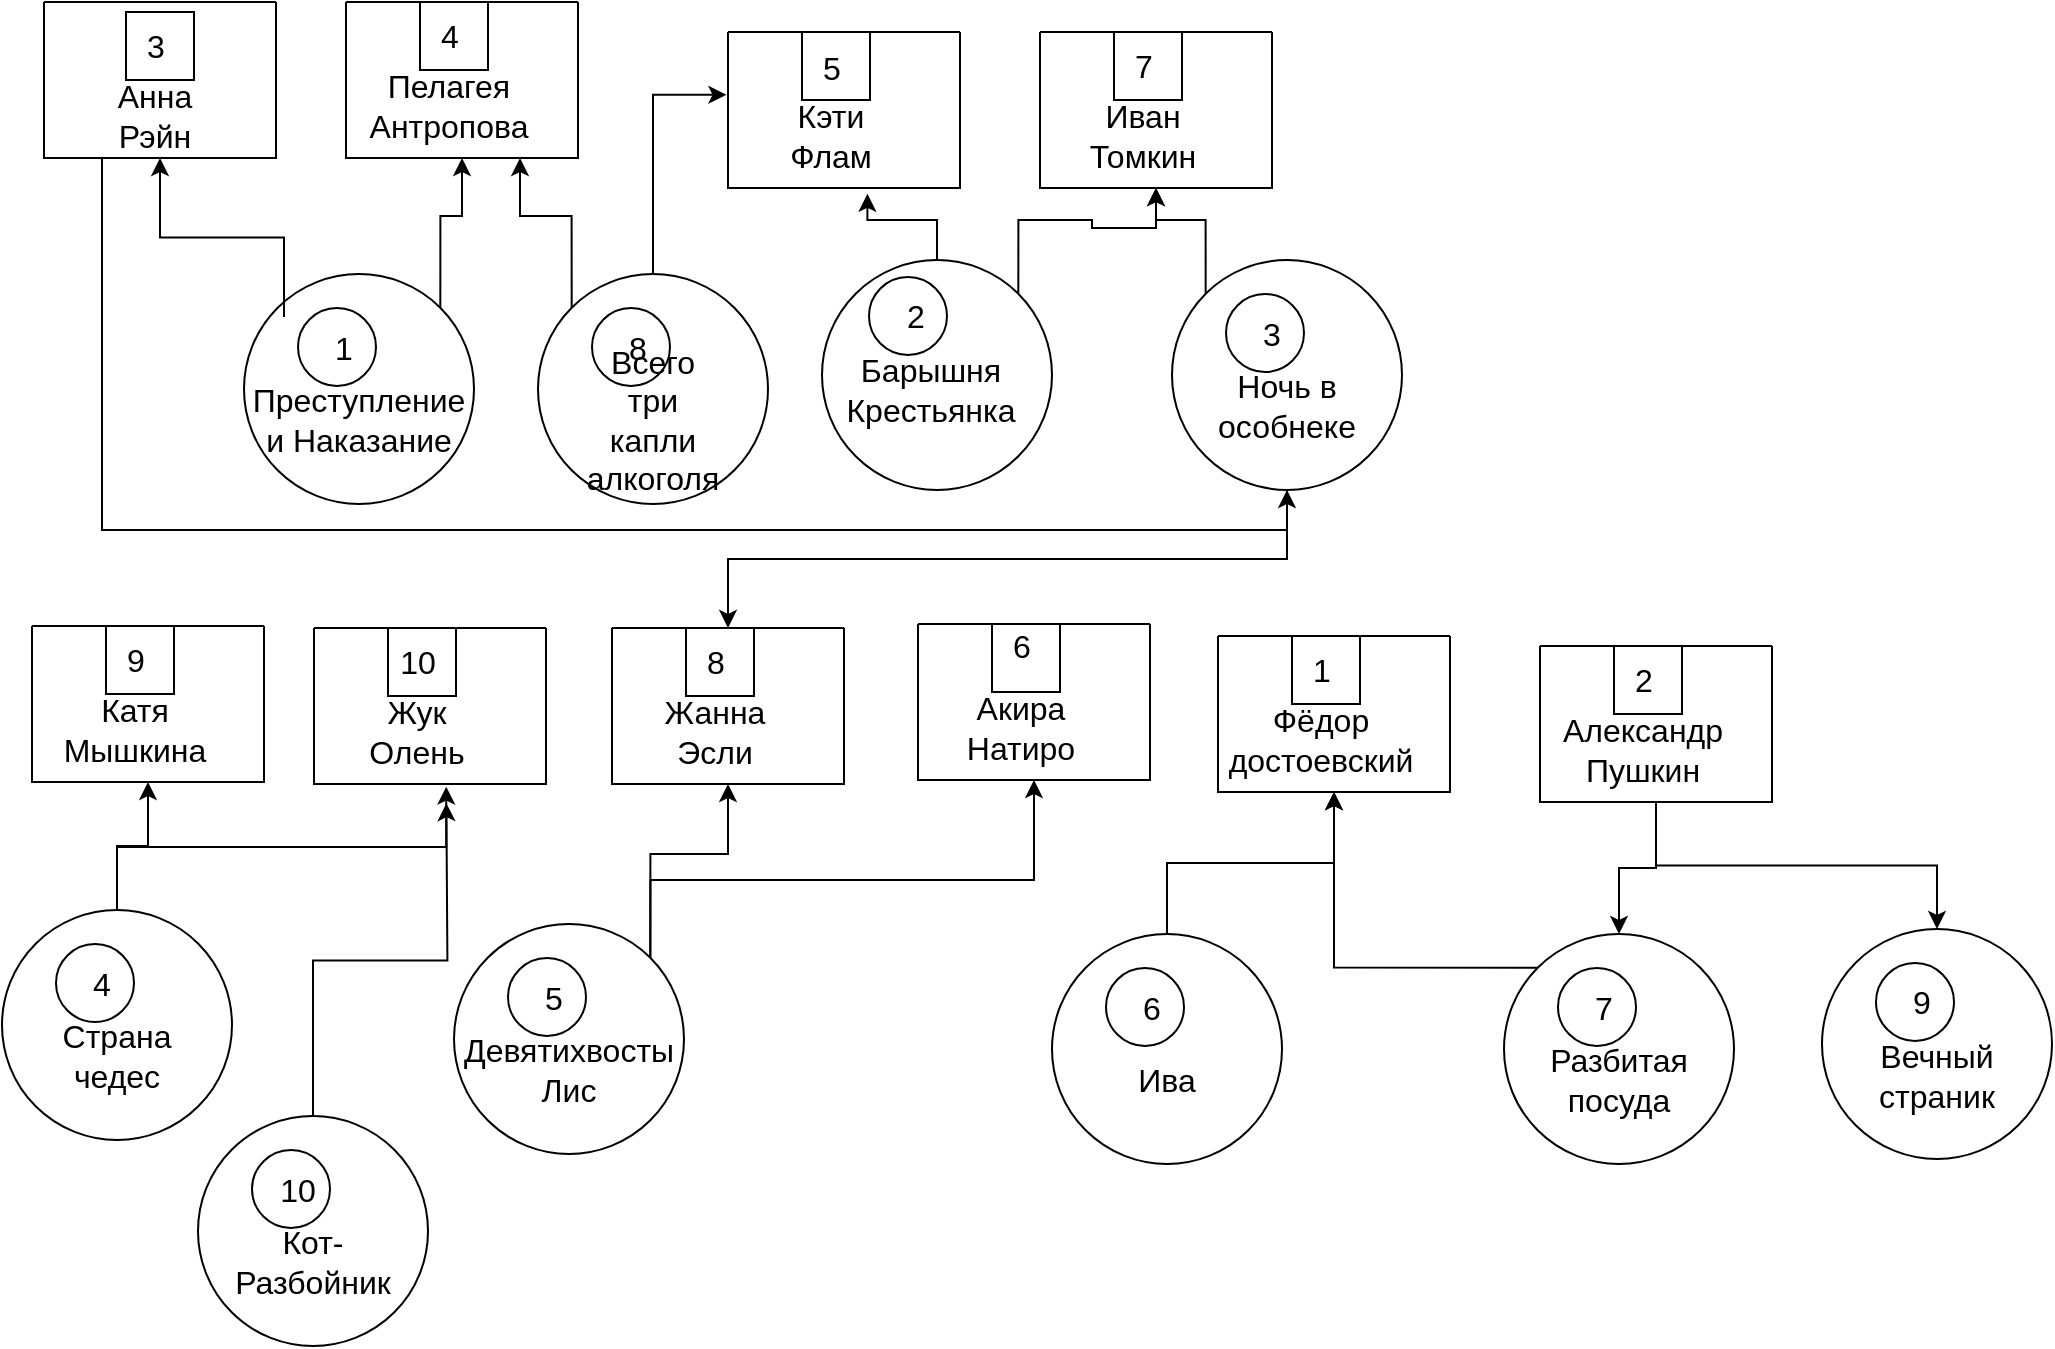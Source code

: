 <mxfile version="24.4.2" type="device" pages="3">
  <diagram name="Страница — 1" id="L1xAMljhHgcdpxo69MAB">
    <mxGraphModel dx="2408" dy="1117" grid="0" gridSize="10" guides="1" tooltips="1" connect="1" arrows="1" fold="1" page="0" pageScale="1" pageWidth="827" pageHeight="1169" math="0" shadow="0">
      <root>
        <mxCell id="0" />
        <mxCell id="1" parent="0" />
        <mxCell id="gKCU9rujwe1MHxnmEOaV-2" value="" style="swimlane;startSize=0;" parent="1" vertex="1">
          <mxGeometry x="-811" y="-41" width="116" height="78" as="geometry" />
        </mxCell>
        <mxCell id="gKCU9rujwe1MHxnmEOaV-3" value="Кэти Флам" style="text;html=1;align=center;verticalAlign=middle;whiteSpace=wrap;rounded=0;fontSize=16;" parent="gKCU9rujwe1MHxnmEOaV-2" vertex="1">
          <mxGeometry x="19" y="37" width="65" height="30" as="geometry" />
        </mxCell>
        <mxCell id="gKCU9rujwe1MHxnmEOaV-5" value="" style="whiteSpace=wrap;html=1;aspect=fixed;" parent="gKCU9rujwe1MHxnmEOaV-2" vertex="1">
          <mxGeometry x="37" width="34" height="34" as="geometry" />
        </mxCell>
        <mxCell id="gKCU9rujwe1MHxnmEOaV-6" value="5" style="text;html=1;align=center;verticalAlign=middle;whiteSpace=wrap;rounded=0;fontSize=16;" parent="gKCU9rujwe1MHxnmEOaV-2" vertex="1">
          <mxGeometry x="21.5" y="2" width="60" height="32" as="geometry" />
        </mxCell>
        <mxCell id="gKCU9rujwe1MHxnmEOaV-11" value="" style="swimlane;startSize=0;" parent="1" vertex="1">
          <mxGeometry x="-716" y="255" width="116" height="78" as="geometry" />
        </mxCell>
        <mxCell id="gKCU9rujwe1MHxnmEOaV-12" value="Акира Натиро" style="text;html=1;align=center;verticalAlign=middle;whiteSpace=wrap;rounded=0;fontSize=16;" parent="gKCU9rujwe1MHxnmEOaV-11" vertex="1">
          <mxGeometry x="19" y="37" width="65" height="30" as="geometry" />
        </mxCell>
        <mxCell id="gKCU9rujwe1MHxnmEOaV-13" value="" style="whiteSpace=wrap;html=1;aspect=fixed;" parent="gKCU9rujwe1MHxnmEOaV-11" vertex="1">
          <mxGeometry x="37" width="34" height="34" as="geometry" />
        </mxCell>
        <mxCell id="gKCU9rujwe1MHxnmEOaV-14" value="6" style="text;html=1;align=center;verticalAlign=middle;whiteSpace=wrap;rounded=0;fontSize=16;" parent="gKCU9rujwe1MHxnmEOaV-11" vertex="1">
          <mxGeometry x="21.5" y="2" width="60" height="18" as="geometry" />
        </mxCell>
        <mxCell id="gKCU9rujwe1MHxnmEOaV-15" value="" style="swimlane;startSize=0;" parent="1" vertex="1">
          <mxGeometry x="-566" y="261" width="116" height="78" as="geometry" />
        </mxCell>
        <mxCell id="gKCU9rujwe1MHxnmEOaV-16" value="Фёдор достоевский" style="text;html=1;align=center;verticalAlign=middle;whiteSpace=wrap;rounded=0;fontSize=16;" parent="gKCU9rujwe1MHxnmEOaV-15" vertex="1">
          <mxGeometry x="19" y="37" width="65" height="30" as="geometry" />
        </mxCell>
        <mxCell id="gKCU9rujwe1MHxnmEOaV-17" value="" style="whiteSpace=wrap;html=1;aspect=fixed;" parent="gKCU9rujwe1MHxnmEOaV-15" vertex="1">
          <mxGeometry x="37" width="34" height="34" as="geometry" />
        </mxCell>
        <mxCell id="gKCU9rujwe1MHxnmEOaV-18" value="1" style="text;html=1;align=center;verticalAlign=middle;whiteSpace=wrap;rounded=0;fontSize=16;" parent="gKCU9rujwe1MHxnmEOaV-15" vertex="1">
          <mxGeometry x="21.5" y="2" width="60" height="30" as="geometry" />
        </mxCell>
        <mxCell id="gKCU9rujwe1MHxnmEOaV-20" value="" style="swimlane;startSize=0;" parent="1" vertex="1">
          <mxGeometry x="-655" y="-41" width="116" height="78" as="geometry" />
        </mxCell>
        <mxCell id="gKCU9rujwe1MHxnmEOaV-21" value="Иван Томкин" style="text;html=1;align=center;verticalAlign=middle;whiteSpace=wrap;rounded=0;fontSize=16;" parent="gKCU9rujwe1MHxnmEOaV-20" vertex="1">
          <mxGeometry x="19" y="37" width="65" height="30" as="geometry" />
        </mxCell>
        <mxCell id="gKCU9rujwe1MHxnmEOaV-22" value="" style="whiteSpace=wrap;html=1;aspect=fixed;" parent="gKCU9rujwe1MHxnmEOaV-20" vertex="1">
          <mxGeometry x="37" width="34" height="34" as="geometry" />
        </mxCell>
        <mxCell id="gKCU9rujwe1MHxnmEOaV-23" value="7" style="text;html=1;align=center;verticalAlign=middle;whiteSpace=wrap;rounded=0;fontSize=16;" parent="gKCU9rujwe1MHxnmEOaV-20" vertex="1">
          <mxGeometry x="21.5" y="2" width="60" height="30" as="geometry" />
        </mxCell>
        <mxCell id="gKCU9rujwe1MHxnmEOaV-26" value="" style="swimlane;startSize=0;" parent="1" vertex="1">
          <mxGeometry x="-869" y="257" width="116" height="78" as="geometry" />
        </mxCell>
        <mxCell id="gKCU9rujwe1MHxnmEOaV-27" value="Жанна Эсли" style="text;html=1;align=center;verticalAlign=middle;whiteSpace=wrap;rounded=0;fontSize=16;" parent="gKCU9rujwe1MHxnmEOaV-26" vertex="1">
          <mxGeometry x="19" y="37" width="65" height="30" as="geometry" />
        </mxCell>
        <mxCell id="gKCU9rujwe1MHxnmEOaV-28" value="" style="whiteSpace=wrap;html=1;aspect=fixed;" parent="gKCU9rujwe1MHxnmEOaV-26" vertex="1">
          <mxGeometry x="37" width="34" height="34" as="geometry" />
        </mxCell>
        <mxCell id="gKCU9rujwe1MHxnmEOaV-29" value="8" style="text;html=1;align=center;verticalAlign=middle;whiteSpace=wrap;rounded=0;fontSize=16;" parent="gKCU9rujwe1MHxnmEOaV-26" vertex="1">
          <mxGeometry x="21.5" y="2" width="60" height="30" as="geometry" />
        </mxCell>
        <mxCell id="Ha5N9nH4pzYjdirJid1R-59" style="edgeStyle=orthogonalEdgeStyle;rounded=0;orthogonalLoop=1;jettySize=auto;html=1;exitX=0.5;exitY=1;exitDx=0;exitDy=0;entryX=0.5;entryY=0;entryDx=0;entryDy=0;" edge="1" parent="1" source="gKCU9rujwe1MHxnmEOaV-30" target="Ha5N9nH4pzYjdirJid1R-18">
          <mxGeometry relative="1" as="geometry" />
        </mxCell>
        <mxCell id="Ha5N9nH4pzYjdirJid1R-60" style="edgeStyle=orthogonalEdgeStyle;rounded=0;orthogonalLoop=1;jettySize=auto;html=1;exitX=0.5;exitY=1;exitDx=0;exitDy=0;entryX=0.5;entryY=0;entryDx=0;entryDy=0;" edge="1" parent="1" source="gKCU9rujwe1MHxnmEOaV-30" target="Ha5N9nH4pzYjdirJid1R-26">
          <mxGeometry relative="1" as="geometry" />
        </mxCell>
        <mxCell id="gKCU9rujwe1MHxnmEOaV-30" value="" style="swimlane;startSize=0;" parent="1" vertex="1">
          <mxGeometry x="-405" y="266" width="116" height="78" as="geometry" />
        </mxCell>
        <mxCell id="gKCU9rujwe1MHxnmEOaV-31" value="Александр Пушкин" style="text;html=1;align=center;verticalAlign=middle;whiteSpace=wrap;rounded=0;fontSize=16;" parent="gKCU9rujwe1MHxnmEOaV-30" vertex="1">
          <mxGeometry x="19" y="37" width="65" height="30" as="geometry" />
        </mxCell>
        <mxCell id="gKCU9rujwe1MHxnmEOaV-32" value="" style="whiteSpace=wrap;html=1;aspect=fixed;" parent="gKCU9rujwe1MHxnmEOaV-30" vertex="1">
          <mxGeometry x="37" width="34" height="34" as="geometry" />
        </mxCell>
        <mxCell id="gKCU9rujwe1MHxnmEOaV-33" value="2" style="text;html=1;align=center;verticalAlign=middle;whiteSpace=wrap;rounded=0;fontSize=16;" parent="gKCU9rujwe1MHxnmEOaV-30" vertex="1">
          <mxGeometry x="21.5" y="2" width="60" height="30" as="geometry" />
        </mxCell>
        <mxCell id="gKCU9rujwe1MHxnmEOaV-34" value="" style="swimlane;startSize=0;" parent="1" vertex="1">
          <mxGeometry x="-1159" y="256" width="116" height="78" as="geometry" />
        </mxCell>
        <mxCell id="gKCU9rujwe1MHxnmEOaV-35" value="Катя Мышкина" style="text;html=1;align=center;verticalAlign=middle;whiteSpace=wrap;rounded=0;fontSize=16;" parent="gKCU9rujwe1MHxnmEOaV-34" vertex="1">
          <mxGeometry x="19" y="37" width="65" height="30" as="geometry" />
        </mxCell>
        <mxCell id="gKCU9rujwe1MHxnmEOaV-36" value="" style="whiteSpace=wrap;html=1;aspect=fixed;" parent="gKCU9rujwe1MHxnmEOaV-34" vertex="1">
          <mxGeometry x="37" width="34" height="34" as="geometry" />
        </mxCell>
        <mxCell id="gKCU9rujwe1MHxnmEOaV-37" value="9" style="text;html=1;align=center;verticalAlign=middle;whiteSpace=wrap;rounded=0;fontSize=16;" parent="gKCU9rujwe1MHxnmEOaV-34" vertex="1">
          <mxGeometry x="21.5" y="2" width="60" height="30" as="geometry" />
        </mxCell>
        <mxCell id="gKCU9rujwe1MHxnmEOaV-38" value="" style="swimlane;startSize=0;" parent="1" vertex="1">
          <mxGeometry x="-1018" y="257" width="116" height="78" as="geometry" />
        </mxCell>
        <mxCell id="gKCU9rujwe1MHxnmEOaV-39" value="Жук Олень" style="text;html=1;align=center;verticalAlign=middle;whiteSpace=wrap;rounded=0;fontSize=16;" parent="gKCU9rujwe1MHxnmEOaV-38" vertex="1">
          <mxGeometry x="19" y="37" width="65" height="30" as="geometry" />
        </mxCell>
        <mxCell id="gKCU9rujwe1MHxnmEOaV-40" value="" style="whiteSpace=wrap;html=1;aspect=fixed;" parent="gKCU9rujwe1MHxnmEOaV-38" vertex="1">
          <mxGeometry x="37" width="34" height="34" as="geometry" />
        </mxCell>
        <mxCell id="gKCU9rujwe1MHxnmEOaV-41" value="10" style="text;html=1;align=center;verticalAlign=middle;whiteSpace=wrap;rounded=0;fontSize=16;" parent="gKCU9rujwe1MHxnmEOaV-38" vertex="1">
          <mxGeometry x="21.5" y="2" width="60" height="30" as="geometry" />
        </mxCell>
        <mxCell id="gKCU9rujwe1MHxnmEOaV-42" value="" style="swimlane;startSize=0;" parent="1" vertex="1">
          <mxGeometry x="-1002" y="-56" width="116" height="78" as="geometry" />
        </mxCell>
        <mxCell id="gKCU9rujwe1MHxnmEOaV-43" value="Пелагея Антропова" style="text;html=1;align=center;verticalAlign=middle;whiteSpace=wrap;rounded=0;fontSize=16;" parent="gKCU9rujwe1MHxnmEOaV-42" vertex="1">
          <mxGeometry x="19" y="37" width="65" height="30" as="geometry" />
        </mxCell>
        <mxCell id="gKCU9rujwe1MHxnmEOaV-44" value="" style="whiteSpace=wrap;html=1;aspect=fixed;" parent="gKCU9rujwe1MHxnmEOaV-42" vertex="1">
          <mxGeometry x="37" width="34" height="34" as="geometry" />
        </mxCell>
        <mxCell id="gKCU9rujwe1MHxnmEOaV-45" value="4" style="text;html=1;align=center;verticalAlign=middle;whiteSpace=wrap;rounded=0;fontSize=16;" parent="gKCU9rujwe1MHxnmEOaV-42" vertex="1">
          <mxGeometry x="21.5" y="2" width="60" height="30" as="geometry" />
        </mxCell>
        <mxCell id="Ha5N9nH4pzYjdirJid1R-47" style="edgeStyle=orthogonalEdgeStyle;rounded=0;orthogonalLoop=1;jettySize=auto;html=1;exitX=0.25;exitY=1;exitDx=0;exitDy=0;entryX=0.5;entryY=1;entryDx=0;entryDy=0;" edge="1" parent="1" source="gKCU9rujwe1MHxnmEOaV-46" target="Ha5N9nH4pzYjdirJid1R-2">
          <mxGeometry relative="1" as="geometry" />
        </mxCell>
        <mxCell id="gKCU9rujwe1MHxnmEOaV-46" value="" style="swimlane;startSize=0;" parent="1" vertex="1">
          <mxGeometry x="-1153" y="-56" width="116" height="78" as="geometry" />
        </mxCell>
        <mxCell id="gKCU9rujwe1MHxnmEOaV-47" value="Анна Рэйн" style="text;html=1;align=center;verticalAlign=middle;whiteSpace=wrap;rounded=0;fontSize=16;" parent="1" vertex="1">
          <mxGeometry x="-1130" y="-14" width="65" height="30" as="geometry" />
        </mxCell>
        <mxCell id="gKCU9rujwe1MHxnmEOaV-48" value="" style="whiteSpace=wrap;html=1;aspect=fixed;" parent="1" vertex="1">
          <mxGeometry x="-1112" y="-51" width="34" height="34" as="geometry" />
        </mxCell>
        <mxCell id="gKCU9rujwe1MHxnmEOaV-49" value="3" style="text;html=1;align=center;verticalAlign=middle;whiteSpace=wrap;rounded=0;fontSize=16;" parent="1" vertex="1">
          <mxGeometry x="-1127.5" y="-49" width="60" height="30" as="geometry" />
        </mxCell>
        <mxCell id="Ha5N9nH4pzYjdirJid1R-40" style="edgeStyle=orthogonalEdgeStyle;rounded=0;orthogonalLoop=1;jettySize=auto;html=1;exitX=1;exitY=0;exitDx=0;exitDy=0;entryX=0.5;entryY=1;entryDx=0;entryDy=0;" edge="1" parent="1" source="gKCU9rujwe1MHxnmEOaV-50" target="gKCU9rujwe1MHxnmEOaV-20">
          <mxGeometry relative="1" as="geometry" />
        </mxCell>
        <mxCell id="gKCU9rujwe1MHxnmEOaV-50" value="" style="ellipse;whiteSpace=wrap;html=1;aspect=fixed;" parent="1" vertex="1">
          <mxGeometry x="-764" y="73" width="115" height="115" as="geometry" />
        </mxCell>
        <mxCell id="gKCU9rujwe1MHxnmEOaV-51" value="" style="ellipse;whiteSpace=wrap;html=1;aspect=fixed;" parent="1" vertex="1">
          <mxGeometry x="-740.5" y="81.5" width="39" height="39" as="geometry" />
        </mxCell>
        <mxCell id="gKCU9rujwe1MHxnmEOaV-52" value="2" style="text;html=1;align=center;verticalAlign=middle;whiteSpace=wrap;rounded=0;fontSize=16;" parent="1" vertex="1">
          <mxGeometry x="-747.5" y="86" width="60" height="30" as="geometry" />
        </mxCell>
        <mxCell id="gKCU9rujwe1MHxnmEOaV-53" value="Барышня Крестьянка" style="text;html=1;align=center;verticalAlign=middle;whiteSpace=wrap;rounded=0;fontSize=16;" parent="1" vertex="1">
          <mxGeometry x="-735.5" y="123.5" width="51" height="28" as="geometry" />
        </mxCell>
        <mxCell id="Ha5N9nH4pzYjdirJid1R-43" style="edgeStyle=orthogonalEdgeStyle;rounded=0;orthogonalLoop=1;jettySize=auto;html=1;exitX=1;exitY=0;exitDx=0;exitDy=0;entryX=0.5;entryY=1;entryDx=0;entryDy=0;" edge="1" parent="1" source="gKCU9rujwe1MHxnmEOaV-56" target="gKCU9rujwe1MHxnmEOaV-42">
          <mxGeometry relative="1" as="geometry" />
        </mxCell>
        <mxCell id="gKCU9rujwe1MHxnmEOaV-56" value="" style="ellipse;whiteSpace=wrap;html=1;aspect=fixed;" parent="1" vertex="1">
          <mxGeometry x="-1053" y="80" width="115" height="115" as="geometry" />
        </mxCell>
        <mxCell id="gKCU9rujwe1MHxnmEOaV-57" value="" style="ellipse;whiteSpace=wrap;html=1;aspect=fixed;" parent="1" vertex="1">
          <mxGeometry x="-1026" y="97" width="39" height="39" as="geometry" />
        </mxCell>
        <mxCell id="Ha5N9nH4pzYjdirJid1R-42" style="edgeStyle=orthogonalEdgeStyle;rounded=0;orthogonalLoop=1;jettySize=auto;html=1;exitX=0;exitY=0;exitDx=0;exitDy=0;entryX=0.5;entryY=1;entryDx=0;entryDy=0;" edge="1" parent="1" source="gKCU9rujwe1MHxnmEOaV-58" target="gKCU9rujwe1MHxnmEOaV-46">
          <mxGeometry relative="1" as="geometry" />
        </mxCell>
        <mxCell id="gKCU9rujwe1MHxnmEOaV-58" value="1" style="text;html=1;align=center;verticalAlign=middle;whiteSpace=wrap;rounded=0;fontSize=16;" parent="1" vertex="1">
          <mxGeometry x="-1033" y="101.5" width="60" height="30" as="geometry" />
        </mxCell>
        <mxCell id="gKCU9rujwe1MHxnmEOaV-59" value="Преступление и Наказание" style="text;html=1;align=center;verticalAlign=middle;whiteSpace=wrap;rounded=0;fontSize=16;" parent="1" vertex="1">
          <mxGeometry x="-1021" y="139" width="51" height="28" as="geometry" />
        </mxCell>
        <mxCell id="Ha5N9nH4pzYjdirJid1R-41" style="edgeStyle=orthogonalEdgeStyle;rounded=0;orthogonalLoop=1;jettySize=auto;html=1;exitX=0;exitY=0;exitDx=0;exitDy=0;entryX=0.5;entryY=1;entryDx=0;entryDy=0;" edge="1" parent="1" source="Ha5N9nH4pzYjdirJid1R-2" target="gKCU9rujwe1MHxnmEOaV-20">
          <mxGeometry relative="1" as="geometry" />
        </mxCell>
        <mxCell id="Ha5N9nH4pzYjdirJid1R-53" style="edgeStyle=orthogonalEdgeStyle;rounded=0;orthogonalLoop=1;jettySize=auto;html=1;exitX=0.5;exitY=1;exitDx=0;exitDy=0;" edge="1" parent="1" source="Ha5N9nH4pzYjdirJid1R-2" target="gKCU9rujwe1MHxnmEOaV-26">
          <mxGeometry relative="1" as="geometry" />
        </mxCell>
        <mxCell id="Ha5N9nH4pzYjdirJid1R-2" value="" style="ellipse;whiteSpace=wrap;html=1;aspect=fixed;" vertex="1" parent="1">
          <mxGeometry x="-589" y="73" width="115" height="115" as="geometry" />
        </mxCell>
        <mxCell id="Ha5N9nH4pzYjdirJid1R-3" value="" style="ellipse;whiteSpace=wrap;html=1;aspect=fixed;" vertex="1" parent="1">
          <mxGeometry x="-562" y="90" width="39" height="39" as="geometry" />
        </mxCell>
        <mxCell id="Ha5N9nH4pzYjdirJid1R-4" value="3" style="text;html=1;align=center;verticalAlign=middle;whiteSpace=wrap;rounded=0;fontSize=16;" vertex="1" parent="1">
          <mxGeometry x="-569" y="94.5" width="60" height="30" as="geometry" />
        </mxCell>
        <mxCell id="Ha5N9nH4pzYjdirJid1R-5" value="Ночь в особнеке" style="text;html=1;align=center;verticalAlign=middle;whiteSpace=wrap;rounded=0;fontSize=16;" vertex="1" parent="1">
          <mxGeometry x="-557" y="132" width="51" height="28" as="geometry" />
        </mxCell>
        <mxCell id="Ha5N9nH4pzYjdirJid1R-48" style="edgeStyle=orthogonalEdgeStyle;rounded=0;orthogonalLoop=1;jettySize=auto;html=1;exitX=0.5;exitY=0;exitDx=0;exitDy=0;entryX=0.5;entryY=1;entryDx=0;entryDy=0;" edge="1" parent="1" source="Ha5N9nH4pzYjdirJid1R-6" target="gKCU9rujwe1MHxnmEOaV-34">
          <mxGeometry relative="1" as="geometry" />
        </mxCell>
        <mxCell id="Ha5N9nH4pzYjdirJid1R-6" value="" style="ellipse;whiteSpace=wrap;html=1;aspect=fixed;" vertex="1" parent="1">
          <mxGeometry x="-1174" y="398" width="115" height="115" as="geometry" />
        </mxCell>
        <mxCell id="Ha5N9nH4pzYjdirJid1R-7" value="" style="ellipse;whiteSpace=wrap;html=1;aspect=fixed;" vertex="1" parent="1">
          <mxGeometry x="-1147" y="415" width="39" height="39" as="geometry" />
        </mxCell>
        <mxCell id="Ha5N9nH4pzYjdirJid1R-8" value="4" style="text;html=1;align=center;verticalAlign=middle;whiteSpace=wrap;rounded=0;fontSize=16;" vertex="1" parent="1">
          <mxGeometry x="-1154" y="419.5" width="60" height="30" as="geometry" />
        </mxCell>
        <mxCell id="Ha5N9nH4pzYjdirJid1R-9" value="Страна чедес" style="text;html=1;align=center;verticalAlign=middle;whiteSpace=wrap;rounded=0;fontSize=16;" vertex="1" parent="1">
          <mxGeometry x="-1142" y="457" width="51" height="28" as="geometry" />
        </mxCell>
        <mxCell id="Ha5N9nH4pzYjdirJid1R-57" style="edgeStyle=orthogonalEdgeStyle;rounded=0;orthogonalLoop=1;jettySize=auto;html=1;exitX=0.5;exitY=0;exitDx=0;exitDy=0;entryX=0.5;entryY=1;entryDx=0;entryDy=0;" edge="1" parent="1" source="Ha5N9nH4pzYjdirJid1R-10" target="gKCU9rujwe1MHxnmEOaV-15">
          <mxGeometry relative="1" as="geometry" />
        </mxCell>
        <mxCell id="Ha5N9nH4pzYjdirJid1R-10" value="" style="ellipse;whiteSpace=wrap;html=1;aspect=fixed;" vertex="1" parent="1">
          <mxGeometry x="-649" y="410" width="115" height="115" as="geometry" />
        </mxCell>
        <mxCell id="Ha5N9nH4pzYjdirJid1R-11" value="" style="ellipse;whiteSpace=wrap;html=1;aspect=fixed;" vertex="1" parent="1">
          <mxGeometry x="-622" y="427" width="39" height="39" as="geometry" />
        </mxCell>
        <mxCell id="Ha5N9nH4pzYjdirJid1R-12" value="6" style="text;html=1;align=center;verticalAlign=middle;whiteSpace=wrap;rounded=0;fontSize=16;" vertex="1" parent="1">
          <mxGeometry x="-629" y="431.5" width="60" height="30" as="geometry" />
        </mxCell>
        <mxCell id="Ha5N9nH4pzYjdirJid1R-13" value="Ива" style="text;html=1;align=center;verticalAlign=middle;whiteSpace=wrap;rounded=0;fontSize=16;" vertex="1" parent="1">
          <mxGeometry x="-617" y="469" width="51" height="28" as="geometry" />
        </mxCell>
        <mxCell id="Ha5N9nH4pzYjdirJid1R-50" style="edgeStyle=orthogonalEdgeStyle;rounded=0;orthogonalLoop=1;jettySize=auto;html=1;exitX=1;exitY=0;exitDx=0;exitDy=0;entryX=0.5;entryY=1;entryDx=0;entryDy=0;" edge="1" parent="1" source="Ha5N9nH4pzYjdirJid1R-14" target="gKCU9rujwe1MHxnmEOaV-26">
          <mxGeometry relative="1" as="geometry" />
        </mxCell>
        <mxCell id="Ha5N9nH4pzYjdirJid1R-55" style="edgeStyle=orthogonalEdgeStyle;rounded=0;orthogonalLoop=1;jettySize=auto;html=1;exitX=1;exitY=0;exitDx=0;exitDy=0;entryX=0.5;entryY=1;entryDx=0;entryDy=0;" edge="1" parent="1" source="Ha5N9nH4pzYjdirJid1R-14" target="gKCU9rujwe1MHxnmEOaV-11">
          <mxGeometry relative="1" as="geometry">
            <Array as="points">
              <mxPoint x="-850" y="383" />
              <mxPoint x="-658" y="383" />
            </Array>
          </mxGeometry>
        </mxCell>
        <mxCell id="Ha5N9nH4pzYjdirJid1R-14" value="" style="ellipse;whiteSpace=wrap;html=1;aspect=fixed;" vertex="1" parent="1">
          <mxGeometry x="-948" y="405" width="115" height="115" as="geometry" />
        </mxCell>
        <mxCell id="Ha5N9nH4pzYjdirJid1R-15" value="" style="ellipse;whiteSpace=wrap;html=1;aspect=fixed;" vertex="1" parent="1">
          <mxGeometry x="-921" y="422" width="39" height="39" as="geometry" />
        </mxCell>
        <mxCell id="Ha5N9nH4pzYjdirJid1R-16" value="5" style="text;html=1;align=center;verticalAlign=middle;whiteSpace=wrap;rounded=0;fontSize=16;" vertex="1" parent="1">
          <mxGeometry x="-928" y="426.5" width="60" height="30" as="geometry" />
        </mxCell>
        <mxCell id="Ha5N9nH4pzYjdirJid1R-17" value="Девятихвосты Лис" style="text;html=1;align=center;verticalAlign=middle;whiteSpace=wrap;rounded=0;fontSize=16;" vertex="1" parent="1">
          <mxGeometry x="-916" y="464" width="51" height="28" as="geometry" />
        </mxCell>
        <mxCell id="Ha5N9nH4pzYjdirJid1R-58" style="edgeStyle=orthogonalEdgeStyle;rounded=0;orthogonalLoop=1;jettySize=auto;html=1;exitX=0;exitY=0;exitDx=0;exitDy=0;entryX=0.5;entryY=1;entryDx=0;entryDy=0;" edge="1" parent="1" source="Ha5N9nH4pzYjdirJid1R-18" target="gKCU9rujwe1MHxnmEOaV-15">
          <mxGeometry relative="1" as="geometry" />
        </mxCell>
        <mxCell id="Ha5N9nH4pzYjdirJid1R-18" value="" style="ellipse;whiteSpace=wrap;html=1;aspect=fixed;" vertex="1" parent="1">
          <mxGeometry x="-423" y="410" width="115" height="115" as="geometry" />
        </mxCell>
        <mxCell id="Ha5N9nH4pzYjdirJid1R-19" value="" style="ellipse;whiteSpace=wrap;html=1;aspect=fixed;" vertex="1" parent="1">
          <mxGeometry x="-396" y="427" width="39" height="39" as="geometry" />
        </mxCell>
        <mxCell id="Ha5N9nH4pzYjdirJid1R-20" value="7" style="text;html=1;align=center;verticalAlign=middle;whiteSpace=wrap;rounded=0;fontSize=16;" vertex="1" parent="1">
          <mxGeometry x="-403" y="431.5" width="60" height="30" as="geometry" />
        </mxCell>
        <mxCell id="Ha5N9nH4pzYjdirJid1R-21" value="Разбитая посуда" style="text;html=1;align=center;verticalAlign=middle;whiteSpace=wrap;rounded=0;fontSize=16;" vertex="1" parent="1">
          <mxGeometry x="-391" y="469" width="51" height="28" as="geometry" />
        </mxCell>
        <mxCell id="Ha5N9nH4pzYjdirJid1R-44" style="edgeStyle=orthogonalEdgeStyle;rounded=0;orthogonalLoop=1;jettySize=auto;html=1;exitX=0;exitY=0;exitDx=0;exitDy=0;entryX=0.75;entryY=1;entryDx=0;entryDy=0;" edge="1" parent="1" source="Ha5N9nH4pzYjdirJid1R-22" target="gKCU9rujwe1MHxnmEOaV-42">
          <mxGeometry relative="1" as="geometry" />
        </mxCell>
        <mxCell id="Ha5N9nH4pzYjdirJid1R-22" value="" style="ellipse;whiteSpace=wrap;html=1;aspect=fixed;" vertex="1" parent="1">
          <mxGeometry x="-906" y="80" width="115" height="115" as="geometry" />
        </mxCell>
        <mxCell id="Ha5N9nH4pzYjdirJid1R-23" value="" style="ellipse;whiteSpace=wrap;html=1;aspect=fixed;" vertex="1" parent="1">
          <mxGeometry x="-879" y="97" width="39" height="39" as="geometry" />
        </mxCell>
        <mxCell id="Ha5N9nH4pzYjdirJid1R-24" value="8" style="text;html=1;align=center;verticalAlign=middle;whiteSpace=wrap;rounded=0;fontSize=16;" vertex="1" parent="1">
          <mxGeometry x="-886" y="101.5" width="60" height="30" as="geometry" />
        </mxCell>
        <mxCell id="Ha5N9nH4pzYjdirJid1R-25" value="Всего три капли алкоголя" style="text;html=1;align=center;verticalAlign=middle;whiteSpace=wrap;rounded=0;fontSize=16;" vertex="1" parent="1">
          <mxGeometry x="-874" y="139" width="51" height="28" as="geometry" />
        </mxCell>
        <mxCell id="Ha5N9nH4pzYjdirJid1R-26" value="" style="ellipse;whiteSpace=wrap;html=1;aspect=fixed;" vertex="1" parent="1">
          <mxGeometry x="-264" y="407.5" width="115" height="115" as="geometry" />
        </mxCell>
        <mxCell id="Ha5N9nH4pzYjdirJid1R-27" value="" style="ellipse;whiteSpace=wrap;html=1;aspect=fixed;" vertex="1" parent="1">
          <mxGeometry x="-237" y="424.5" width="39" height="39" as="geometry" />
        </mxCell>
        <mxCell id="Ha5N9nH4pzYjdirJid1R-28" value="9" style="text;html=1;align=center;verticalAlign=middle;whiteSpace=wrap;rounded=0;fontSize=16;" vertex="1" parent="1">
          <mxGeometry x="-244" y="429" width="60" height="30" as="geometry" />
        </mxCell>
        <mxCell id="Ha5N9nH4pzYjdirJid1R-29" value="Вечный страник" style="text;html=1;align=center;verticalAlign=middle;whiteSpace=wrap;rounded=0;fontSize=16;" vertex="1" parent="1">
          <mxGeometry x="-232" y="466.5" width="51" height="28" as="geometry" />
        </mxCell>
        <mxCell id="Ha5N9nH4pzYjdirJid1R-56" style="edgeStyle=orthogonalEdgeStyle;rounded=0;orthogonalLoop=1;jettySize=auto;html=1;exitX=0.5;exitY=0;exitDx=0;exitDy=0;" edge="1" parent="1" source="Ha5N9nH4pzYjdirJid1R-30">
          <mxGeometry relative="1" as="geometry">
            <mxPoint x="-951.824" y="344.588" as="targetPoint" />
          </mxGeometry>
        </mxCell>
        <mxCell id="Ha5N9nH4pzYjdirJid1R-30" value="" style="ellipse;whiteSpace=wrap;html=1;aspect=fixed;" vertex="1" parent="1">
          <mxGeometry x="-1076" y="501" width="115" height="115" as="geometry" />
        </mxCell>
        <mxCell id="Ha5N9nH4pzYjdirJid1R-31" value="" style="ellipse;whiteSpace=wrap;html=1;aspect=fixed;" vertex="1" parent="1">
          <mxGeometry x="-1049" y="518" width="39" height="39" as="geometry" />
        </mxCell>
        <mxCell id="Ha5N9nH4pzYjdirJid1R-32" value="10" style="text;html=1;align=center;verticalAlign=middle;whiteSpace=wrap;rounded=0;fontSize=16;" vertex="1" parent="1">
          <mxGeometry x="-1056" y="522.5" width="60" height="30" as="geometry" />
        </mxCell>
        <mxCell id="Ha5N9nH4pzYjdirJid1R-33" value="Кот-Разбойник" style="text;html=1;align=center;verticalAlign=middle;whiteSpace=wrap;rounded=0;fontSize=16;" vertex="1" parent="1">
          <mxGeometry x="-1044" y="560" width="51" height="28" as="geometry" />
        </mxCell>
        <mxCell id="Ha5N9nH4pzYjdirJid1R-39" style="edgeStyle=orthogonalEdgeStyle;rounded=0;orthogonalLoop=1;jettySize=auto;html=1;exitX=0.5;exitY=0;exitDx=0;exitDy=0;entryX=0.601;entryY=1.037;entryDx=0;entryDy=0;entryPerimeter=0;" edge="1" parent="1" source="gKCU9rujwe1MHxnmEOaV-50" target="gKCU9rujwe1MHxnmEOaV-2">
          <mxGeometry relative="1" as="geometry" />
        </mxCell>
        <mxCell id="Ha5N9nH4pzYjdirJid1R-46" style="edgeStyle=orthogonalEdgeStyle;rounded=0;orthogonalLoop=1;jettySize=auto;html=1;exitX=0.5;exitY=0;exitDx=0;exitDy=0;entryX=-0.007;entryY=0.403;entryDx=0;entryDy=0;entryPerimeter=0;" edge="1" parent="1" source="Ha5N9nH4pzYjdirJid1R-22" target="gKCU9rujwe1MHxnmEOaV-2">
          <mxGeometry relative="1" as="geometry" />
        </mxCell>
        <mxCell id="Ha5N9nH4pzYjdirJid1R-49" style="edgeStyle=orthogonalEdgeStyle;rounded=0;orthogonalLoop=1;jettySize=auto;html=1;exitX=0.5;exitY=0;exitDx=0;exitDy=0;entryX=0.57;entryY=1.017;entryDx=0;entryDy=0;entryPerimeter=0;" edge="1" parent="1" source="Ha5N9nH4pzYjdirJid1R-6" target="gKCU9rujwe1MHxnmEOaV-38">
          <mxGeometry relative="1" as="geometry" />
        </mxCell>
      </root>
    </mxGraphModel>
  </diagram>
  <diagram id="nr4tN_Rohdbaq-PkwcWV" name="Страница — 2">
    <mxGraphModel dx="2661" dy="614" grid="1" gridSize="10" guides="1" tooltips="1" connect="1" arrows="1" fold="1" page="1" pageScale="1" pageWidth="827" pageHeight="1169" math="0" shadow="0">
      <root>
        <mxCell id="0" />
        <mxCell id="1" parent="0" />
        <mxCell id="EDvSLOV6fCSsmXpJ6Idx-102" style="edgeStyle=orthogonalEdgeStyle;rounded=0;orthogonalLoop=1;jettySize=auto;html=1;exitX=0.5;exitY=1;exitDx=0;exitDy=0;entryX=0.5;entryY=0;entryDx=0;entryDy=0;" edge="1" parent="1" source="EDvSLOV6fCSsmXpJ6Idx-1" target="EDvSLOV6fCSsmXpJ6Idx-95">
          <mxGeometry relative="1" as="geometry" />
        </mxCell>
        <mxCell id="EDvSLOV6fCSsmXpJ6Idx-1" value="" style="swimlane;startSize=0;" vertex="1" parent="1">
          <mxGeometry x="-590" width="116" height="78" as="geometry" />
        </mxCell>
        <mxCell id="EDvSLOV6fCSsmXpJ6Idx-2" value="Кэти Флам" style="text;html=1;align=center;verticalAlign=middle;whiteSpace=wrap;rounded=0;fontSize=16;" vertex="1" parent="EDvSLOV6fCSsmXpJ6Idx-1">
          <mxGeometry x="19" y="37" width="65" height="30" as="geometry" />
        </mxCell>
        <mxCell id="EDvSLOV6fCSsmXpJ6Idx-3" value="" style="whiteSpace=wrap;html=1;aspect=fixed;" vertex="1" parent="EDvSLOV6fCSsmXpJ6Idx-1">
          <mxGeometry x="37" width="34" height="34" as="geometry" />
        </mxCell>
        <mxCell id="EDvSLOV6fCSsmXpJ6Idx-4" value="5" style="text;html=1;align=center;verticalAlign=middle;whiteSpace=wrap;rounded=0;fontSize=16;" vertex="1" parent="EDvSLOV6fCSsmXpJ6Idx-1">
          <mxGeometry x="21.5" y="2" width="60" height="32" as="geometry" />
        </mxCell>
        <mxCell id="EDvSLOV6fCSsmXpJ6Idx-125" style="edgeStyle=orthogonalEdgeStyle;rounded=0;orthogonalLoop=1;jettySize=auto;html=1;exitX=0.5;exitY=1;exitDx=0;exitDy=0;entryX=0.5;entryY=0;entryDx=0;entryDy=0;" edge="1" parent="1" source="EDvSLOV6fCSsmXpJ6Idx-5" target="EDvSLOV6fCSsmXpJ6Idx-104">
          <mxGeometry relative="1" as="geometry" />
        </mxCell>
        <mxCell id="EDvSLOV6fCSsmXpJ6Idx-5" value="" style="swimlane;startSize=0;" vertex="1" parent="1">
          <mxGeometry x="-1200" y="320" width="116" height="78" as="geometry" />
        </mxCell>
        <mxCell id="EDvSLOV6fCSsmXpJ6Idx-6" value="Акира Натиро" style="text;html=1;align=center;verticalAlign=middle;whiteSpace=wrap;rounded=0;fontSize=16;" vertex="1" parent="EDvSLOV6fCSsmXpJ6Idx-5">
          <mxGeometry x="19" y="37" width="65" height="30" as="geometry" />
        </mxCell>
        <mxCell id="EDvSLOV6fCSsmXpJ6Idx-7" value="" style="whiteSpace=wrap;html=1;aspect=fixed;" vertex="1" parent="EDvSLOV6fCSsmXpJ6Idx-5">
          <mxGeometry x="37" width="34" height="34" as="geometry" />
        </mxCell>
        <mxCell id="EDvSLOV6fCSsmXpJ6Idx-8" value="6" style="text;html=1;align=center;verticalAlign=middle;whiteSpace=wrap;rounded=0;fontSize=16;" vertex="1" parent="EDvSLOV6fCSsmXpJ6Idx-5">
          <mxGeometry x="21.5" y="2" width="60" height="18" as="geometry" />
        </mxCell>
        <mxCell id="EDvSLOV6fCSsmXpJ6Idx-98" style="edgeStyle=orthogonalEdgeStyle;rounded=0;orthogonalLoop=1;jettySize=auto;html=1;exitX=0.5;exitY=1;exitDx=0;exitDy=0;entryX=0.5;entryY=0;entryDx=0;entryDy=0;" edge="1" parent="1" source="EDvSLOV6fCSsmXpJ6Idx-9" target="EDvSLOV6fCSsmXpJ6Idx-70">
          <mxGeometry relative="1" as="geometry" />
        </mxCell>
        <mxCell id="EDvSLOV6fCSsmXpJ6Idx-9" value="" style="swimlane;startSize=0;" vertex="1" parent="1">
          <mxGeometry x="-1200" width="116" height="78" as="geometry" />
        </mxCell>
        <mxCell id="EDvSLOV6fCSsmXpJ6Idx-10" value="Фёдор достоевский" style="text;html=1;align=center;verticalAlign=middle;whiteSpace=wrap;rounded=0;fontSize=16;" vertex="1" parent="EDvSLOV6fCSsmXpJ6Idx-9">
          <mxGeometry x="19" y="37" width="65" height="30" as="geometry" />
        </mxCell>
        <mxCell id="EDvSLOV6fCSsmXpJ6Idx-11" value="" style="whiteSpace=wrap;html=1;aspect=fixed;" vertex="1" parent="EDvSLOV6fCSsmXpJ6Idx-9">
          <mxGeometry x="37" width="34" height="34" as="geometry" />
        </mxCell>
        <mxCell id="EDvSLOV6fCSsmXpJ6Idx-12" value="1" style="text;html=1;align=center;verticalAlign=middle;whiteSpace=wrap;rounded=0;fontSize=16;" vertex="1" parent="EDvSLOV6fCSsmXpJ6Idx-9">
          <mxGeometry x="21.5" y="2" width="60" height="30" as="geometry" />
        </mxCell>
        <mxCell id="EDvSLOV6fCSsmXpJ6Idx-126" style="edgeStyle=orthogonalEdgeStyle;rounded=0;orthogonalLoop=1;jettySize=auto;html=1;exitX=0.5;exitY=1;exitDx=0;exitDy=0;entryX=0.5;entryY=0;entryDx=0;entryDy=0;" edge="1" parent="1" source="EDvSLOV6fCSsmXpJ6Idx-13" target="EDvSLOV6fCSsmXpJ6Idx-108">
          <mxGeometry relative="1" as="geometry" />
        </mxCell>
        <mxCell id="EDvSLOV6fCSsmXpJ6Idx-13" value="" style="swimlane;startSize=0;" vertex="1" parent="1">
          <mxGeometry x="-1050" y="320" width="116" height="78" as="geometry" />
        </mxCell>
        <mxCell id="EDvSLOV6fCSsmXpJ6Idx-14" value="Иван Томкин" style="text;html=1;align=center;verticalAlign=middle;whiteSpace=wrap;rounded=0;fontSize=16;" vertex="1" parent="EDvSLOV6fCSsmXpJ6Idx-13">
          <mxGeometry x="19" y="37" width="65" height="30" as="geometry" />
        </mxCell>
        <mxCell id="EDvSLOV6fCSsmXpJ6Idx-15" value="" style="whiteSpace=wrap;html=1;aspect=fixed;" vertex="1" parent="EDvSLOV6fCSsmXpJ6Idx-13">
          <mxGeometry x="37" width="34" height="34" as="geometry" />
        </mxCell>
        <mxCell id="EDvSLOV6fCSsmXpJ6Idx-16" value="7" style="text;html=1;align=center;verticalAlign=middle;whiteSpace=wrap;rounded=0;fontSize=16;" vertex="1" parent="EDvSLOV6fCSsmXpJ6Idx-13">
          <mxGeometry x="21.5" y="2" width="60" height="30" as="geometry" />
        </mxCell>
        <mxCell id="EDvSLOV6fCSsmXpJ6Idx-127" style="edgeStyle=orthogonalEdgeStyle;rounded=0;orthogonalLoop=1;jettySize=auto;html=1;exitX=0.5;exitY=1;exitDx=0;exitDy=0;entryX=0.5;entryY=0;entryDx=0;entryDy=0;" edge="1" parent="1" source="EDvSLOV6fCSsmXpJ6Idx-17" target="EDvSLOV6fCSsmXpJ6Idx-112">
          <mxGeometry relative="1" as="geometry" />
        </mxCell>
        <mxCell id="EDvSLOV6fCSsmXpJ6Idx-17" value="" style="swimlane;startSize=0;" vertex="1" parent="1">
          <mxGeometry x="-890" y="320" width="116" height="78" as="geometry" />
        </mxCell>
        <mxCell id="EDvSLOV6fCSsmXpJ6Idx-18" value="Жанна Эсли" style="text;html=1;align=center;verticalAlign=middle;whiteSpace=wrap;rounded=0;fontSize=16;" vertex="1" parent="EDvSLOV6fCSsmXpJ6Idx-17">
          <mxGeometry x="19" y="37" width="65" height="30" as="geometry" />
        </mxCell>
        <mxCell id="EDvSLOV6fCSsmXpJ6Idx-19" value="" style="whiteSpace=wrap;html=1;aspect=fixed;" vertex="1" parent="EDvSLOV6fCSsmXpJ6Idx-17">
          <mxGeometry x="37" width="34" height="34" as="geometry" />
        </mxCell>
        <mxCell id="EDvSLOV6fCSsmXpJ6Idx-20" value="8" style="text;html=1;align=center;verticalAlign=middle;whiteSpace=wrap;rounded=0;fontSize=16;" vertex="1" parent="EDvSLOV6fCSsmXpJ6Idx-17">
          <mxGeometry x="21.5" y="2" width="60" height="30" as="geometry" />
        </mxCell>
        <mxCell id="EDvSLOV6fCSsmXpJ6Idx-99" style="edgeStyle=orthogonalEdgeStyle;rounded=0;orthogonalLoop=1;jettySize=auto;html=1;exitX=0.5;exitY=1;exitDx=0;exitDy=0;entryX=0.5;entryY=0;entryDx=0;entryDy=0;" edge="1" parent="1" source="EDvSLOV6fCSsmXpJ6Idx-21" target="EDvSLOV6fCSsmXpJ6Idx-83">
          <mxGeometry relative="1" as="geometry" />
        </mxCell>
        <mxCell id="EDvSLOV6fCSsmXpJ6Idx-21" value="" style="swimlane;startSize=0;" vertex="1" parent="1">
          <mxGeometry x="-1040" width="116" height="78" as="geometry" />
        </mxCell>
        <mxCell id="EDvSLOV6fCSsmXpJ6Idx-22" value="Александр Пушкин" style="text;html=1;align=center;verticalAlign=middle;whiteSpace=wrap;rounded=0;fontSize=16;" vertex="1" parent="EDvSLOV6fCSsmXpJ6Idx-21">
          <mxGeometry x="19" y="37" width="65" height="30" as="geometry" />
        </mxCell>
        <mxCell id="EDvSLOV6fCSsmXpJ6Idx-23" value="" style="whiteSpace=wrap;html=1;aspect=fixed;" vertex="1" parent="EDvSLOV6fCSsmXpJ6Idx-21">
          <mxGeometry x="37" width="34" height="34" as="geometry" />
        </mxCell>
        <mxCell id="EDvSLOV6fCSsmXpJ6Idx-24" value="2" style="text;html=1;align=center;verticalAlign=middle;whiteSpace=wrap;rounded=0;fontSize=16;" vertex="1" parent="EDvSLOV6fCSsmXpJ6Idx-21">
          <mxGeometry x="21.5" y="2" width="60" height="30" as="geometry" />
        </mxCell>
        <mxCell id="EDvSLOV6fCSsmXpJ6Idx-128" style="edgeStyle=orthogonalEdgeStyle;rounded=0;orthogonalLoop=1;jettySize=auto;html=1;exitX=0.5;exitY=1;exitDx=0;exitDy=0;entryX=0.5;entryY=0;entryDx=0;entryDy=0;" edge="1" parent="1" source="EDvSLOV6fCSsmXpJ6Idx-25" target="EDvSLOV6fCSsmXpJ6Idx-116">
          <mxGeometry relative="1" as="geometry" />
        </mxCell>
        <mxCell id="EDvSLOV6fCSsmXpJ6Idx-25" value="" style="swimlane;startSize=0;" vertex="1" parent="1">
          <mxGeometry x="-730" y="320" width="116" height="78" as="geometry" />
        </mxCell>
        <mxCell id="EDvSLOV6fCSsmXpJ6Idx-26" value="Катя Мышкина" style="text;html=1;align=center;verticalAlign=middle;whiteSpace=wrap;rounded=0;fontSize=16;" vertex="1" parent="EDvSLOV6fCSsmXpJ6Idx-25">
          <mxGeometry x="19" y="37" width="65" height="30" as="geometry" />
        </mxCell>
        <mxCell id="EDvSLOV6fCSsmXpJ6Idx-27" value="" style="whiteSpace=wrap;html=1;aspect=fixed;" vertex="1" parent="EDvSLOV6fCSsmXpJ6Idx-25">
          <mxGeometry x="37" width="34" height="34" as="geometry" />
        </mxCell>
        <mxCell id="EDvSLOV6fCSsmXpJ6Idx-28" value="9" style="text;html=1;align=center;verticalAlign=middle;whiteSpace=wrap;rounded=0;fontSize=16;" vertex="1" parent="EDvSLOV6fCSsmXpJ6Idx-25">
          <mxGeometry x="21.5" y="2" width="60" height="30" as="geometry" />
        </mxCell>
        <mxCell id="EDvSLOV6fCSsmXpJ6Idx-129" style="edgeStyle=orthogonalEdgeStyle;rounded=0;orthogonalLoop=1;jettySize=auto;html=1;exitX=0.5;exitY=1;exitDx=0;exitDy=0;entryX=0.5;entryY=0;entryDx=0;entryDy=0;" edge="1" parent="1" source="EDvSLOV6fCSsmXpJ6Idx-29" target="EDvSLOV6fCSsmXpJ6Idx-120">
          <mxGeometry relative="1" as="geometry" />
        </mxCell>
        <mxCell id="EDvSLOV6fCSsmXpJ6Idx-29" value="" style="swimlane;startSize=0;" vertex="1" parent="1">
          <mxGeometry x="-589" y="321" width="116" height="78" as="geometry" />
        </mxCell>
        <mxCell id="EDvSLOV6fCSsmXpJ6Idx-30" value="Жук Олень" style="text;html=1;align=center;verticalAlign=middle;whiteSpace=wrap;rounded=0;fontSize=16;" vertex="1" parent="EDvSLOV6fCSsmXpJ6Idx-29">
          <mxGeometry x="19" y="40" width="65" height="27" as="geometry" />
        </mxCell>
        <mxCell id="EDvSLOV6fCSsmXpJ6Idx-31" value="" style="whiteSpace=wrap;html=1;aspect=fixed;" vertex="1" parent="EDvSLOV6fCSsmXpJ6Idx-29">
          <mxGeometry x="37" width="34" height="34" as="geometry" />
        </mxCell>
        <mxCell id="EDvSLOV6fCSsmXpJ6Idx-32" value="10" style="text;html=1;align=center;verticalAlign=middle;whiteSpace=wrap;rounded=0;fontSize=16;" vertex="1" parent="EDvSLOV6fCSsmXpJ6Idx-29">
          <mxGeometry x="21.5" y="2" width="60" height="30" as="geometry" />
        </mxCell>
        <mxCell id="EDvSLOV6fCSsmXpJ6Idx-101" style="edgeStyle=orthogonalEdgeStyle;rounded=0;orthogonalLoop=1;jettySize=auto;html=1;exitX=0.5;exitY=1;exitDx=0;exitDy=0;entryX=0.5;entryY=0;entryDx=0;entryDy=0;" edge="1" parent="1" source="EDvSLOV6fCSsmXpJ6Idx-33" target="EDvSLOV6fCSsmXpJ6Idx-91">
          <mxGeometry relative="1" as="geometry" />
        </mxCell>
        <mxCell id="EDvSLOV6fCSsmXpJ6Idx-33" value="" style="swimlane;startSize=0;" vertex="1" parent="1">
          <mxGeometry x="-740" width="116" height="78" as="geometry" />
        </mxCell>
        <mxCell id="EDvSLOV6fCSsmXpJ6Idx-34" value="Пелагея Антропова" style="text;html=1;align=center;verticalAlign=middle;whiteSpace=wrap;rounded=0;fontSize=16;" vertex="1" parent="EDvSLOV6fCSsmXpJ6Idx-33">
          <mxGeometry x="19" y="37" width="65" height="30" as="geometry" />
        </mxCell>
        <mxCell id="EDvSLOV6fCSsmXpJ6Idx-35" value="" style="whiteSpace=wrap;html=1;aspect=fixed;" vertex="1" parent="EDvSLOV6fCSsmXpJ6Idx-33">
          <mxGeometry x="37" width="34" height="34" as="geometry" />
        </mxCell>
        <mxCell id="EDvSLOV6fCSsmXpJ6Idx-36" value="4" style="text;html=1;align=center;verticalAlign=middle;whiteSpace=wrap;rounded=0;fontSize=16;" vertex="1" parent="EDvSLOV6fCSsmXpJ6Idx-33">
          <mxGeometry x="21.5" y="2" width="60" height="30" as="geometry" />
        </mxCell>
        <mxCell id="EDvSLOV6fCSsmXpJ6Idx-100" style="edgeStyle=orthogonalEdgeStyle;rounded=0;orthogonalLoop=1;jettySize=auto;html=1;exitX=0.5;exitY=1;exitDx=0;exitDy=0;entryX=0.5;entryY=0;entryDx=0;entryDy=0;" edge="1" parent="1" source="EDvSLOV6fCSsmXpJ6Idx-38" target="EDvSLOV6fCSsmXpJ6Idx-87">
          <mxGeometry relative="1" as="geometry" />
        </mxCell>
        <mxCell id="EDvSLOV6fCSsmXpJ6Idx-38" value="" style="swimlane;startSize=0;" vertex="1" parent="1">
          <mxGeometry x="-890" width="116" height="78" as="geometry" />
        </mxCell>
        <mxCell id="EDvSLOV6fCSsmXpJ6Idx-39" value="Анна Рэйн" style="text;html=1;align=center;verticalAlign=middle;whiteSpace=wrap;rounded=0;fontSize=16;" vertex="1" parent="1">
          <mxGeometry x="-867" y="46" width="65" height="26" as="geometry" />
        </mxCell>
        <mxCell id="EDvSLOV6fCSsmXpJ6Idx-40" value="" style="whiteSpace=wrap;html=1;aspect=fixed;" vertex="1" parent="1">
          <mxGeometry x="-849" y="5" width="34" height="34" as="geometry" />
        </mxCell>
        <mxCell id="EDvSLOV6fCSsmXpJ6Idx-41" value="3" style="text;html=1;align=center;verticalAlign=middle;whiteSpace=wrap;rounded=0;fontSize=16;" vertex="1" parent="1">
          <mxGeometry x="-864.5" y="7" width="60" height="30" as="geometry" />
        </mxCell>
        <mxCell id="EDvSLOV6fCSsmXpJ6Idx-69" value="" style="rhombus;whiteSpace=wrap;html=1;" vertex="1" parent="1">
          <mxGeometry x="-1207" y="130" width="130" height="130" as="geometry" />
        </mxCell>
        <mxCell id="EDvSLOV6fCSsmXpJ6Idx-70" value="" style="rhombus;whiteSpace=wrap;html=1;" vertex="1" parent="1">
          <mxGeometry x="-1167" y="130" width="50" height="50" as="geometry" />
        </mxCell>
        <mxCell id="EDvSLOV6fCSsmXpJ6Idx-80" value="1" style="text;html=1;align=center;verticalAlign=middle;whiteSpace=wrap;rounded=0;fontSize=16;" vertex="1" parent="1">
          <mxGeometry x="-1172" y="140" width="60" height="30" as="geometry" />
        </mxCell>
        <mxCell id="EDvSLOV6fCSsmXpJ6Idx-81" value="Книга" style="text;html=1;align=center;verticalAlign=middle;whiteSpace=wrap;rounded=0;fontSize=16;" vertex="1" parent="1">
          <mxGeometry x="-1172" y="190" width="65" height="30" as="geometry" />
        </mxCell>
        <mxCell id="EDvSLOV6fCSsmXpJ6Idx-82" value="" style="rhombus;whiteSpace=wrap;html=1;" vertex="1" parent="1">
          <mxGeometry x="-1040" y="130" width="130" height="130" as="geometry" />
        </mxCell>
        <mxCell id="EDvSLOV6fCSsmXpJ6Idx-83" value="" style="rhombus;whiteSpace=wrap;html=1;" vertex="1" parent="1">
          <mxGeometry x="-1000" y="130" width="50" height="50" as="geometry" />
        </mxCell>
        <mxCell id="EDvSLOV6fCSsmXpJ6Idx-84" value="2" style="text;html=1;align=center;verticalAlign=middle;whiteSpace=wrap;rounded=0;fontSize=16;" vertex="1" parent="1">
          <mxGeometry x="-1005" y="140" width="60" height="30" as="geometry" />
        </mxCell>
        <mxCell id="EDvSLOV6fCSsmXpJ6Idx-85" value="Перо" style="text;html=1;align=center;verticalAlign=middle;whiteSpace=wrap;rounded=0;fontSize=16;" vertex="1" parent="1">
          <mxGeometry x="-1005" y="190" width="65" height="30" as="geometry" />
        </mxCell>
        <mxCell id="EDvSLOV6fCSsmXpJ6Idx-86" value="" style="rhombus;whiteSpace=wrap;html=1;" vertex="1" parent="1">
          <mxGeometry x="-897" y="130" width="130" height="130" as="geometry" />
        </mxCell>
        <mxCell id="EDvSLOV6fCSsmXpJ6Idx-87" value="" style="rhombus;whiteSpace=wrap;html=1;" vertex="1" parent="1">
          <mxGeometry x="-857" y="130" width="50" height="50" as="geometry" />
        </mxCell>
        <mxCell id="EDvSLOV6fCSsmXpJ6Idx-88" value="3" style="text;html=1;align=center;verticalAlign=middle;whiteSpace=wrap;rounded=0;fontSize=16;" vertex="1" parent="1">
          <mxGeometry x="-862" y="140" width="60" height="30" as="geometry" />
        </mxCell>
        <mxCell id="EDvSLOV6fCSsmXpJ6Idx-89" value="Инная земля" style="text;html=1;align=center;verticalAlign=middle;whiteSpace=wrap;rounded=0;fontSize=16;" vertex="1" parent="1">
          <mxGeometry x="-862" y="190" width="65" height="30" as="geometry" />
        </mxCell>
        <mxCell id="EDvSLOV6fCSsmXpJ6Idx-90" value="" style="rhombus;whiteSpace=wrap;html=1;" vertex="1" parent="1">
          <mxGeometry x="-747" y="130" width="130" height="130" as="geometry" />
        </mxCell>
        <mxCell id="EDvSLOV6fCSsmXpJ6Idx-91" value="" style="rhombus;whiteSpace=wrap;html=1;" vertex="1" parent="1">
          <mxGeometry x="-707" y="130" width="50" height="50" as="geometry" />
        </mxCell>
        <mxCell id="EDvSLOV6fCSsmXpJ6Idx-92" value="4" style="text;html=1;align=center;verticalAlign=middle;whiteSpace=wrap;rounded=0;fontSize=16;" vertex="1" parent="1">
          <mxGeometry x="-712" y="140" width="60" height="30" as="geometry" />
        </mxCell>
        <mxCell id="EDvSLOV6fCSsmXpJ6Idx-93" value="Киравник" style="text;html=1;align=center;verticalAlign=middle;whiteSpace=wrap;rounded=0;fontSize=16;" vertex="1" parent="1">
          <mxGeometry x="-712" y="190" width="65" height="30" as="geometry" />
        </mxCell>
        <mxCell id="EDvSLOV6fCSsmXpJ6Idx-94" value="" style="rhombus;whiteSpace=wrap;html=1;" vertex="1" parent="1">
          <mxGeometry x="-580" y="130" width="130" height="130" as="geometry" />
        </mxCell>
        <mxCell id="EDvSLOV6fCSsmXpJ6Idx-95" value="" style="rhombus;whiteSpace=wrap;html=1;" vertex="1" parent="1">
          <mxGeometry x="-540" y="130" width="50" height="50" as="geometry" />
        </mxCell>
        <mxCell id="EDvSLOV6fCSsmXpJ6Idx-96" value="5" style="text;html=1;align=center;verticalAlign=middle;whiteSpace=wrap;rounded=0;fontSize=16;" vertex="1" parent="1">
          <mxGeometry x="-545" y="140" width="60" height="30" as="geometry" />
        </mxCell>
        <mxCell id="EDvSLOV6fCSsmXpJ6Idx-97" value="Писарь" style="text;html=1;align=center;verticalAlign=middle;whiteSpace=wrap;rounded=0;fontSize=16;" vertex="1" parent="1">
          <mxGeometry x="-545" y="190" width="65" height="30" as="geometry" />
        </mxCell>
        <mxCell id="EDvSLOV6fCSsmXpJ6Idx-103" value="" style="rhombus;whiteSpace=wrap;html=1;" vertex="1" parent="1">
          <mxGeometry x="-1207" y="450" width="130" height="130" as="geometry" />
        </mxCell>
        <mxCell id="EDvSLOV6fCSsmXpJ6Idx-104" value="" style="rhombus;whiteSpace=wrap;html=1;" vertex="1" parent="1">
          <mxGeometry x="-1167" y="450" width="50" height="50" as="geometry" />
        </mxCell>
        <mxCell id="EDvSLOV6fCSsmXpJ6Idx-105" value="6" style="text;html=1;align=center;verticalAlign=middle;whiteSpace=wrap;rounded=0;fontSize=16;" vertex="1" parent="1">
          <mxGeometry x="-1172" y="460" width="60" height="30" as="geometry" />
        </mxCell>
        <mxCell id="EDvSLOV6fCSsmXpJ6Idx-106" value="Летопись" style="text;html=1;align=center;verticalAlign=middle;whiteSpace=wrap;rounded=0;fontSize=16;" vertex="1" parent="1">
          <mxGeometry x="-1172" y="510" width="65" height="30" as="geometry" />
        </mxCell>
        <mxCell id="EDvSLOV6fCSsmXpJ6Idx-107" value="" style="rhombus;whiteSpace=wrap;html=1;" vertex="1" parent="1">
          <mxGeometry x="-1040" y="450" width="130" height="130" as="geometry" />
        </mxCell>
        <mxCell id="EDvSLOV6fCSsmXpJ6Idx-108" value="" style="rhombus;whiteSpace=wrap;html=1;" vertex="1" parent="1">
          <mxGeometry x="-1000" y="450" width="50" height="50" as="geometry" />
        </mxCell>
        <mxCell id="EDvSLOV6fCSsmXpJ6Idx-109" value="7" style="text;html=1;align=center;verticalAlign=middle;whiteSpace=wrap;rounded=0;fontSize=16;" vertex="1" parent="1">
          <mxGeometry x="-1005" y="460" width="60" height="30" as="geometry" />
        </mxCell>
        <mxCell id="EDvSLOV6fCSsmXpJ6Idx-110" value="Яблоко" style="text;html=1;align=center;verticalAlign=middle;whiteSpace=wrap;rounded=0;fontSize=16;" vertex="1" parent="1">
          <mxGeometry x="-1005" y="510" width="65" height="30" as="geometry" />
        </mxCell>
        <mxCell id="EDvSLOV6fCSsmXpJ6Idx-111" value="" style="rhombus;whiteSpace=wrap;html=1;" vertex="1" parent="1">
          <mxGeometry x="-897" y="450" width="130" height="130" as="geometry" />
        </mxCell>
        <mxCell id="EDvSLOV6fCSsmXpJ6Idx-112" value="" style="rhombus;whiteSpace=wrap;html=1;" vertex="1" parent="1">
          <mxGeometry x="-857" y="450" width="50" height="50" as="geometry" />
        </mxCell>
        <mxCell id="EDvSLOV6fCSsmXpJ6Idx-113" value="8" style="text;html=1;align=center;verticalAlign=middle;whiteSpace=wrap;rounded=0;fontSize=16;" vertex="1" parent="1">
          <mxGeometry x="-862" y="460" width="60" height="30" as="geometry" />
        </mxCell>
        <mxCell id="EDvSLOV6fCSsmXpJ6Idx-114" value="Древо" style="text;html=1;align=center;verticalAlign=middle;whiteSpace=wrap;rounded=0;fontSize=16;" vertex="1" parent="1">
          <mxGeometry x="-862" y="510" width="65" height="30" as="geometry" />
        </mxCell>
        <mxCell id="EDvSLOV6fCSsmXpJ6Idx-115" value="" style="rhombus;whiteSpace=wrap;html=1;" vertex="1" parent="1">
          <mxGeometry x="-747" y="450" width="130" height="130" as="geometry" />
        </mxCell>
        <mxCell id="EDvSLOV6fCSsmXpJ6Idx-116" value="" style="rhombus;whiteSpace=wrap;html=1;" vertex="1" parent="1">
          <mxGeometry x="-707" y="450" width="50" height="50" as="geometry" />
        </mxCell>
        <mxCell id="EDvSLOV6fCSsmXpJ6Idx-117" value="9" style="text;html=1;align=center;verticalAlign=middle;whiteSpace=wrap;rounded=0;fontSize=16;" vertex="1" parent="1">
          <mxGeometry x="-712" y="460" width="60" height="30" as="geometry" />
        </mxCell>
        <mxCell id="EDvSLOV6fCSsmXpJ6Idx-118" value="Пиксав" style="text;html=1;align=center;verticalAlign=middle;whiteSpace=wrap;rounded=0;fontSize=16;" vertex="1" parent="1">
          <mxGeometry x="-712" y="510" width="65" height="30" as="geometry" />
        </mxCell>
        <mxCell id="EDvSLOV6fCSsmXpJ6Idx-119" value="" style="rhombus;whiteSpace=wrap;html=1;" vertex="1" parent="1">
          <mxGeometry x="-580" y="450" width="130" height="130" as="geometry" />
        </mxCell>
        <mxCell id="EDvSLOV6fCSsmXpJ6Idx-120" value="" style="rhombus;whiteSpace=wrap;html=1;" vertex="1" parent="1">
          <mxGeometry x="-540" y="450" width="50" height="50" as="geometry" />
        </mxCell>
        <mxCell id="EDvSLOV6fCSsmXpJ6Idx-121" value="10" style="text;html=1;align=center;verticalAlign=middle;whiteSpace=wrap;rounded=0;fontSize=16;" vertex="1" parent="1">
          <mxGeometry x="-545" y="460" width="60" height="30" as="geometry" />
        </mxCell>
        <mxCell id="EDvSLOV6fCSsmXpJ6Idx-122" value="Писарь" style="text;html=1;align=center;verticalAlign=middle;whiteSpace=wrap;rounded=0;fontSize=16;" vertex="1" parent="1">
          <mxGeometry x="-545" y="510" width="65" height="30" as="geometry" />
        </mxCell>
      </root>
    </mxGraphModel>
  </diagram>
  <diagram id="IH9BbkWZR8CPlGVyDjOc" name="Страница — 3">
    <mxGraphModel dx="2829" dy="717" grid="1" gridSize="10" guides="1" tooltips="1" connect="1" arrows="1" fold="1" page="1" pageScale="1" pageWidth="827" pageHeight="1169" math="0" shadow="0">
      <root>
        <mxCell id="0" />
        <mxCell id="1" parent="0" />
        <mxCell id="RejtXPwbg4MbM7y9jDIU-26" value="" style="rhombus;whiteSpace=wrap;html=1;" vertex="1" parent="1">
          <mxGeometry x="-1190" y="270" width="130" height="130" as="geometry" />
        </mxCell>
        <mxCell id="RejtXPwbg4MbM7y9jDIU-27" value="" style="rhombus;whiteSpace=wrap;html=1;" vertex="1" parent="1">
          <mxGeometry x="-1150" y="270" width="50" height="50" as="geometry" />
        </mxCell>
        <mxCell id="RejtXPwbg4MbM7y9jDIU-28" value="1" style="text;html=1;align=center;verticalAlign=middle;whiteSpace=wrap;rounded=0;fontSize=16;" vertex="1" parent="1">
          <mxGeometry x="-1155" y="280" width="60" height="30" as="geometry" />
        </mxCell>
        <mxCell id="RejtXPwbg4MbM7y9jDIU-29" value="Книга" style="text;html=1;align=center;verticalAlign=middle;whiteSpace=wrap;rounded=0;fontSize=16;" vertex="1" parent="1">
          <mxGeometry x="-1155" y="330" width="65" height="30" as="geometry" />
        </mxCell>
        <mxCell id="RejtXPwbg4MbM7y9jDIU-30" value="" style="rhombus;whiteSpace=wrap;html=1;" vertex="1" parent="1">
          <mxGeometry x="-1023" y="270" width="130" height="130" as="geometry" />
        </mxCell>
        <mxCell id="RejtXPwbg4MbM7y9jDIU-31" value="" style="rhombus;whiteSpace=wrap;html=1;" vertex="1" parent="1">
          <mxGeometry x="-983" y="270" width="50" height="50" as="geometry" />
        </mxCell>
        <mxCell id="RejtXPwbg4MbM7y9jDIU-32" value="2" style="text;html=1;align=center;verticalAlign=middle;whiteSpace=wrap;rounded=0;fontSize=16;" vertex="1" parent="1">
          <mxGeometry x="-988" y="280" width="60" height="30" as="geometry" />
        </mxCell>
        <mxCell id="RejtXPwbg4MbM7y9jDIU-33" value="Перо" style="text;html=1;align=center;verticalAlign=middle;whiteSpace=wrap;rounded=0;fontSize=16;" vertex="1" parent="1">
          <mxGeometry x="-988" y="330" width="65" height="30" as="geometry" />
        </mxCell>
        <mxCell id="RejtXPwbg4MbM7y9jDIU-34" value="" style="rhombus;whiteSpace=wrap;html=1;" vertex="1" parent="1">
          <mxGeometry x="-880" y="270" width="130" height="130" as="geometry" />
        </mxCell>
        <mxCell id="RejtXPwbg4MbM7y9jDIU-35" value="" style="rhombus;whiteSpace=wrap;html=1;" vertex="1" parent="1">
          <mxGeometry x="-840" y="270" width="50" height="50" as="geometry" />
        </mxCell>
        <mxCell id="RejtXPwbg4MbM7y9jDIU-36" value="3" style="text;html=1;align=center;verticalAlign=middle;whiteSpace=wrap;rounded=0;fontSize=16;" vertex="1" parent="1">
          <mxGeometry x="-845" y="280" width="60" height="30" as="geometry" />
        </mxCell>
        <mxCell id="RejtXPwbg4MbM7y9jDIU-37" value="Инная земля" style="text;html=1;align=center;verticalAlign=middle;whiteSpace=wrap;rounded=0;fontSize=16;" vertex="1" parent="1">
          <mxGeometry x="-845" y="330" width="65" height="30" as="geometry" />
        </mxCell>
        <mxCell id="RejtXPwbg4MbM7y9jDIU-38" value="" style="rhombus;whiteSpace=wrap;html=1;" vertex="1" parent="1">
          <mxGeometry x="-730" y="270" width="130" height="130" as="geometry" />
        </mxCell>
        <mxCell id="RejtXPwbg4MbM7y9jDIU-39" value="" style="rhombus;whiteSpace=wrap;html=1;" vertex="1" parent="1">
          <mxGeometry x="-690" y="270" width="50" height="50" as="geometry" />
        </mxCell>
        <mxCell id="RejtXPwbg4MbM7y9jDIU-40" value="4" style="text;html=1;align=center;verticalAlign=middle;whiteSpace=wrap;rounded=0;fontSize=16;" vertex="1" parent="1">
          <mxGeometry x="-695" y="280" width="60" height="30" as="geometry" />
        </mxCell>
        <mxCell id="RejtXPwbg4MbM7y9jDIU-41" value="Киравник" style="text;html=1;align=center;verticalAlign=middle;whiteSpace=wrap;rounded=0;fontSize=16;" vertex="1" parent="1">
          <mxGeometry x="-695" y="330" width="65" height="30" as="geometry" />
        </mxCell>
        <mxCell id="RejtXPwbg4MbM7y9jDIU-42" value="" style="rhombus;whiteSpace=wrap;html=1;" vertex="1" parent="1">
          <mxGeometry x="-563" y="270" width="130" height="130" as="geometry" />
        </mxCell>
        <mxCell id="RejtXPwbg4MbM7y9jDIU-43" value="" style="rhombus;whiteSpace=wrap;html=1;" vertex="1" parent="1">
          <mxGeometry x="-523" y="270" width="50" height="50" as="geometry" />
        </mxCell>
        <mxCell id="RejtXPwbg4MbM7y9jDIU-44" value="5" style="text;html=1;align=center;verticalAlign=middle;whiteSpace=wrap;rounded=0;fontSize=16;" vertex="1" parent="1">
          <mxGeometry x="-528" y="280" width="60" height="30" as="geometry" />
        </mxCell>
        <mxCell id="RejtXPwbg4MbM7y9jDIU-45" value="Писарь" style="text;html=1;align=center;verticalAlign=middle;whiteSpace=wrap;rounded=0;fontSize=16;" vertex="1" parent="1">
          <mxGeometry x="-528" y="330" width="65" height="30" as="geometry" />
        </mxCell>
        <mxCell id="RejtXPwbg4MbM7y9jDIU-46" value="" style="rhombus;whiteSpace=wrap;html=1;" vertex="1" parent="1">
          <mxGeometry x="-1190" y="590" width="130" height="130" as="geometry" />
        </mxCell>
        <mxCell id="RejtXPwbg4MbM7y9jDIU-47" value="" style="rhombus;whiteSpace=wrap;html=1;" vertex="1" parent="1">
          <mxGeometry x="-1150" y="590" width="50" height="50" as="geometry" />
        </mxCell>
        <mxCell id="RejtXPwbg4MbM7y9jDIU-48" value="6" style="text;html=1;align=center;verticalAlign=middle;whiteSpace=wrap;rounded=0;fontSize=16;" vertex="1" parent="1">
          <mxGeometry x="-1155" y="600" width="60" height="30" as="geometry" />
        </mxCell>
        <mxCell id="RejtXPwbg4MbM7y9jDIU-49" value="Летопись" style="text;html=1;align=center;verticalAlign=middle;whiteSpace=wrap;rounded=0;fontSize=16;" vertex="1" parent="1">
          <mxGeometry x="-1155" y="650" width="65" height="30" as="geometry" />
        </mxCell>
        <mxCell id="RejtXPwbg4MbM7y9jDIU-50" value="" style="rhombus;whiteSpace=wrap;html=1;" vertex="1" parent="1">
          <mxGeometry x="-1023" y="590" width="130" height="130" as="geometry" />
        </mxCell>
        <mxCell id="RejtXPwbg4MbM7y9jDIU-51" value="" style="rhombus;whiteSpace=wrap;html=1;" vertex="1" parent="1">
          <mxGeometry x="-983" y="590" width="50" height="50" as="geometry" />
        </mxCell>
        <mxCell id="RejtXPwbg4MbM7y9jDIU-52" value="7" style="text;html=1;align=center;verticalAlign=middle;whiteSpace=wrap;rounded=0;fontSize=16;" vertex="1" parent="1">
          <mxGeometry x="-988" y="600" width="60" height="30" as="geometry" />
        </mxCell>
        <mxCell id="RejtXPwbg4MbM7y9jDIU-53" value="Яблоко" style="text;html=1;align=center;verticalAlign=middle;whiteSpace=wrap;rounded=0;fontSize=16;" vertex="1" parent="1">
          <mxGeometry x="-988" y="650" width="65" height="30" as="geometry" />
        </mxCell>
        <mxCell id="RejtXPwbg4MbM7y9jDIU-54" value="" style="rhombus;whiteSpace=wrap;html=1;" vertex="1" parent="1">
          <mxGeometry x="-880" y="590" width="130" height="130" as="geometry" />
        </mxCell>
        <mxCell id="RejtXPwbg4MbM7y9jDIU-55" value="" style="rhombus;whiteSpace=wrap;html=1;" vertex="1" parent="1">
          <mxGeometry x="-840" y="590" width="50" height="50" as="geometry" />
        </mxCell>
        <mxCell id="RejtXPwbg4MbM7y9jDIU-56" value="8" style="text;html=1;align=center;verticalAlign=middle;whiteSpace=wrap;rounded=0;fontSize=16;" vertex="1" parent="1">
          <mxGeometry x="-845" y="600" width="60" height="30" as="geometry" />
        </mxCell>
        <mxCell id="RejtXPwbg4MbM7y9jDIU-57" value="Древо" style="text;html=1;align=center;verticalAlign=middle;whiteSpace=wrap;rounded=0;fontSize=16;" vertex="1" parent="1">
          <mxGeometry x="-845" y="650" width="65" height="30" as="geometry" />
        </mxCell>
        <mxCell id="RejtXPwbg4MbM7y9jDIU-58" value="" style="rhombus;whiteSpace=wrap;html=1;" vertex="1" parent="1">
          <mxGeometry x="-730" y="590" width="130" height="130" as="geometry" />
        </mxCell>
        <mxCell id="RejtXPwbg4MbM7y9jDIU-59" value="" style="rhombus;whiteSpace=wrap;html=1;" vertex="1" parent="1">
          <mxGeometry x="-690" y="590" width="50" height="50" as="geometry" />
        </mxCell>
        <mxCell id="RejtXPwbg4MbM7y9jDIU-60" value="9" style="text;html=1;align=center;verticalAlign=middle;whiteSpace=wrap;rounded=0;fontSize=16;" vertex="1" parent="1">
          <mxGeometry x="-695" y="600" width="60" height="30" as="geometry" />
        </mxCell>
        <mxCell id="RejtXPwbg4MbM7y9jDIU-61" value="Пиксав" style="text;html=1;align=center;verticalAlign=middle;whiteSpace=wrap;rounded=0;fontSize=16;" vertex="1" parent="1">
          <mxGeometry x="-695" y="650" width="65" height="30" as="geometry" />
        </mxCell>
        <mxCell id="RejtXPwbg4MbM7y9jDIU-62" value="" style="rhombus;whiteSpace=wrap;html=1;" vertex="1" parent="1">
          <mxGeometry x="-563" y="590" width="130" height="130" as="geometry" />
        </mxCell>
        <mxCell id="RejtXPwbg4MbM7y9jDIU-63" value="" style="rhombus;whiteSpace=wrap;html=1;" vertex="1" parent="1">
          <mxGeometry x="-523" y="590" width="50" height="50" as="geometry" />
        </mxCell>
        <mxCell id="RejtXPwbg4MbM7y9jDIU-64" value="10" style="text;html=1;align=center;verticalAlign=middle;whiteSpace=wrap;rounded=0;fontSize=16;" vertex="1" parent="1">
          <mxGeometry x="-528" y="600" width="60" height="30" as="geometry" />
        </mxCell>
        <mxCell id="RejtXPwbg4MbM7y9jDIU-65" value="Писарь" style="text;html=1;align=center;verticalAlign=middle;whiteSpace=wrap;rounded=0;fontSize=16;" vertex="1" parent="1">
          <mxGeometry x="-528" y="650" width="65" height="30" as="geometry" />
        </mxCell>
        <mxCell id="1fAF-ycOyaN2y75xV17Y-26" style="edgeStyle=orthogonalEdgeStyle;rounded=0;orthogonalLoop=1;jettySize=auto;html=1;exitX=0.5;exitY=1;exitDx=0;exitDy=0;entryX=0.5;entryY=0;entryDx=0;entryDy=0;" edge="1" parent="1" source="w8OWX7eUCELfLcuGYtOb-1" target="RejtXPwbg4MbM7y9jDIU-31">
          <mxGeometry relative="1" as="geometry" />
        </mxCell>
        <mxCell id="w8OWX7eUCELfLcuGYtOb-1" value="" style="ellipse;whiteSpace=wrap;html=1;aspect=fixed;" vertex="1" parent="1">
          <mxGeometry x="-1023" y="80" width="115" height="115" as="geometry" />
        </mxCell>
        <mxCell id="w8OWX7eUCELfLcuGYtOb-2" value="" style="ellipse;whiteSpace=wrap;html=1;aspect=fixed;" vertex="1" parent="1">
          <mxGeometry x="-999.5" y="88.5" width="39" height="39" as="geometry" />
        </mxCell>
        <mxCell id="w8OWX7eUCELfLcuGYtOb-3" value="2" style="text;html=1;align=center;verticalAlign=middle;whiteSpace=wrap;rounded=0;fontSize=16;" vertex="1" parent="1">
          <mxGeometry x="-1006.5" y="93" width="60" height="30" as="geometry" />
        </mxCell>
        <mxCell id="w8OWX7eUCELfLcuGYtOb-4" value="Барышня Крестьянка" style="text;html=1;align=center;verticalAlign=middle;whiteSpace=wrap;rounded=0;fontSize=16;" vertex="1" parent="1">
          <mxGeometry x="-994.5" y="130.5" width="51" height="28" as="geometry" />
        </mxCell>
        <mxCell id="1fAF-ycOyaN2y75xV17Y-25" style="edgeStyle=orthogonalEdgeStyle;rounded=0;orthogonalLoop=1;jettySize=auto;html=1;exitX=0.5;exitY=1;exitDx=0;exitDy=0;entryX=0.5;entryY=0;entryDx=0;entryDy=0;" edge="1" parent="1" source="w8OWX7eUCELfLcuGYtOb-5" target="RejtXPwbg4MbM7y9jDIU-27">
          <mxGeometry relative="1" as="geometry" />
        </mxCell>
        <mxCell id="w8OWX7eUCELfLcuGYtOb-5" value="" style="ellipse;whiteSpace=wrap;html=1;aspect=fixed;" vertex="1" parent="1">
          <mxGeometry x="-1185" y="80" width="115" height="115" as="geometry" />
        </mxCell>
        <mxCell id="w8OWX7eUCELfLcuGYtOb-6" value="" style="ellipse;whiteSpace=wrap;html=1;aspect=fixed;" vertex="1" parent="1">
          <mxGeometry x="-1158" y="97" width="39" height="39" as="geometry" />
        </mxCell>
        <mxCell id="w8OWX7eUCELfLcuGYtOb-7" value="1" style="text;html=1;align=center;verticalAlign=middle;whiteSpace=wrap;rounded=0;fontSize=16;" vertex="1" parent="1">
          <mxGeometry x="-1165" y="101.5" width="60" height="30" as="geometry" />
        </mxCell>
        <mxCell id="w8OWX7eUCELfLcuGYtOb-8" value="Преступление и Наказание" style="text;html=1;align=center;verticalAlign=middle;whiteSpace=wrap;rounded=0;fontSize=16;" vertex="1" parent="1">
          <mxGeometry x="-1153" y="139" width="51" height="28" as="geometry" />
        </mxCell>
        <mxCell id="1fAF-ycOyaN2y75xV17Y-27" style="edgeStyle=orthogonalEdgeStyle;rounded=0;orthogonalLoop=1;jettySize=auto;html=1;exitX=0.5;exitY=1;exitDx=0;exitDy=0;entryX=0.5;entryY=0;entryDx=0;entryDy=0;" edge="1" parent="1" source="w8OWX7eUCELfLcuGYtOb-9" target="RejtXPwbg4MbM7y9jDIU-35">
          <mxGeometry relative="1" as="geometry" />
        </mxCell>
        <mxCell id="w8OWX7eUCELfLcuGYtOb-9" value="" style="ellipse;whiteSpace=wrap;html=1;aspect=fixed;" vertex="1" parent="1">
          <mxGeometry x="-872.5" y="80" width="115" height="115" as="geometry" />
        </mxCell>
        <mxCell id="w8OWX7eUCELfLcuGYtOb-10" value="" style="ellipse;whiteSpace=wrap;html=1;aspect=fixed;" vertex="1" parent="1">
          <mxGeometry x="-845.5" y="97" width="39" height="39" as="geometry" />
        </mxCell>
        <mxCell id="w8OWX7eUCELfLcuGYtOb-11" value="3" style="text;html=1;align=center;verticalAlign=middle;whiteSpace=wrap;rounded=0;fontSize=16;" vertex="1" parent="1">
          <mxGeometry x="-852.5" y="101.5" width="60" height="30" as="geometry" />
        </mxCell>
        <mxCell id="w8OWX7eUCELfLcuGYtOb-12" value="Ночь в особнеке" style="text;html=1;align=center;verticalAlign=middle;whiteSpace=wrap;rounded=0;fontSize=16;" vertex="1" parent="1">
          <mxGeometry x="-840.5" y="139" width="51" height="28" as="geometry" />
        </mxCell>
        <mxCell id="1fAF-ycOyaN2y75xV17Y-32" style="edgeStyle=orthogonalEdgeStyle;rounded=0;orthogonalLoop=1;jettySize=auto;html=1;exitX=0.5;exitY=1;exitDx=0;exitDy=0;entryX=0.5;entryY=0;entryDx=0;entryDy=0;" edge="1" parent="1" source="w8OWX7eUCELfLcuGYtOb-13" target="RejtXPwbg4MbM7y9jDIU-55">
          <mxGeometry relative="1" as="geometry" />
        </mxCell>
        <mxCell id="w8OWX7eUCELfLcuGYtOb-13" value="" style="ellipse;whiteSpace=wrap;html=1;aspect=fixed;" vertex="1" parent="1">
          <mxGeometry x="-870" y="442.5" width="115" height="115" as="geometry" />
        </mxCell>
        <mxCell id="w8OWX7eUCELfLcuGYtOb-14" value="" style="ellipse;whiteSpace=wrap;html=1;aspect=fixed;" vertex="1" parent="1">
          <mxGeometry x="-843" y="459.5" width="39" height="39" as="geometry" />
        </mxCell>
        <mxCell id="w8OWX7eUCELfLcuGYtOb-15" value="8" style="text;html=1;align=center;verticalAlign=middle;whiteSpace=wrap;rounded=0;fontSize=16;" vertex="1" parent="1">
          <mxGeometry x="-850" y="464" width="60" height="30" as="geometry" />
        </mxCell>
        <mxCell id="w8OWX7eUCELfLcuGYtOb-16" value="Всего три капли алкоголя" style="text;html=1;align=center;verticalAlign=middle;whiteSpace=wrap;rounded=0;fontSize=16;" vertex="1" parent="1">
          <mxGeometry x="-838" y="501.5" width="51" height="28" as="geometry" />
        </mxCell>
        <mxCell id="1fAF-ycOyaN2y75xV17Y-28" style="edgeStyle=orthogonalEdgeStyle;rounded=0;orthogonalLoop=1;jettySize=auto;html=1;exitX=0.5;exitY=1;exitDx=0;exitDy=0;entryX=0.5;entryY=0;entryDx=0;entryDy=0;" edge="1" parent="1" source="1fAF-ycOyaN2y75xV17Y-1" target="RejtXPwbg4MbM7y9jDIU-39">
          <mxGeometry relative="1" as="geometry" />
        </mxCell>
        <mxCell id="1fAF-ycOyaN2y75xV17Y-35" style="edgeStyle=orthogonalEdgeStyle;rounded=0;orthogonalLoop=1;jettySize=auto;html=1;exitX=0;exitY=1;exitDx=0;exitDy=0;" edge="1" parent="1" source="1fAF-ycOyaN2y75xV17Y-1">
          <mxGeometry relative="1" as="geometry">
            <mxPoint x="-960.0" y="260.0" as="targetPoint" />
            <Array as="points">
              <mxPoint x="-715" y="240" />
              <mxPoint x="-959" y="240" />
              <mxPoint x="-959" y="260" />
            </Array>
          </mxGeometry>
        </mxCell>
        <mxCell id="1fAF-ycOyaN2y75xV17Y-1" value="" style="ellipse;whiteSpace=wrap;html=1;aspect=fixed;" vertex="1" parent="1">
          <mxGeometry x="-732" y="80" width="115" height="115" as="geometry" />
        </mxCell>
        <mxCell id="1fAF-ycOyaN2y75xV17Y-2" value="" style="ellipse;whiteSpace=wrap;html=1;aspect=fixed;" vertex="1" parent="1">
          <mxGeometry x="-705" y="97" width="39" height="39" as="geometry" />
        </mxCell>
        <mxCell id="1fAF-ycOyaN2y75xV17Y-3" value="4" style="text;html=1;align=center;verticalAlign=middle;whiteSpace=wrap;rounded=0;fontSize=16;" vertex="1" parent="1">
          <mxGeometry x="-712" y="101.5" width="60" height="30" as="geometry" />
        </mxCell>
        <mxCell id="1fAF-ycOyaN2y75xV17Y-4" value="Страна чедес" style="text;html=1;align=center;verticalAlign=middle;whiteSpace=wrap;rounded=0;fontSize=16;" vertex="1" parent="1">
          <mxGeometry x="-700" y="139" width="51" height="28" as="geometry" />
        </mxCell>
        <mxCell id="1fAF-ycOyaN2y75xV17Y-30" style="edgeStyle=orthogonalEdgeStyle;rounded=0;orthogonalLoop=1;jettySize=auto;html=1;exitX=0.5;exitY=1;exitDx=0;exitDy=0;entryX=0.5;entryY=0;entryDx=0;entryDy=0;" edge="1" parent="1" source="1fAF-ycOyaN2y75xV17Y-5" target="RejtXPwbg4MbM7y9jDIU-47">
          <mxGeometry relative="1" as="geometry" />
        </mxCell>
        <mxCell id="1fAF-ycOyaN2y75xV17Y-5" value="" style="ellipse;whiteSpace=wrap;html=1;aspect=fixed;" vertex="1" parent="1">
          <mxGeometry x="-1196" y="442.5" width="115" height="115" as="geometry" />
        </mxCell>
        <mxCell id="1fAF-ycOyaN2y75xV17Y-6" value="" style="ellipse;whiteSpace=wrap;html=1;aspect=fixed;" vertex="1" parent="1">
          <mxGeometry x="-1169" y="459.5" width="39" height="39" as="geometry" />
        </mxCell>
        <mxCell id="1fAF-ycOyaN2y75xV17Y-7" value="6" style="text;html=1;align=center;verticalAlign=middle;whiteSpace=wrap;rounded=0;fontSize=16;" vertex="1" parent="1">
          <mxGeometry x="-1176" y="464" width="60" height="30" as="geometry" />
        </mxCell>
        <mxCell id="1fAF-ycOyaN2y75xV17Y-8" value="Ива" style="text;html=1;align=center;verticalAlign=middle;whiteSpace=wrap;rounded=0;fontSize=16;" vertex="1" parent="1">
          <mxGeometry x="-1164" y="501.5" width="51" height="28" as="geometry" />
        </mxCell>
        <mxCell id="1fAF-ycOyaN2y75xV17Y-29" style="edgeStyle=orthogonalEdgeStyle;rounded=0;orthogonalLoop=1;jettySize=auto;html=1;exitX=0.5;exitY=1;exitDx=0;exitDy=0;entryX=0.5;entryY=0;entryDx=0;entryDy=0;" edge="1" parent="1" source="1fAF-ycOyaN2y75xV17Y-9" target="RejtXPwbg4MbM7y9jDIU-43">
          <mxGeometry relative="1" as="geometry" />
        </mxCell>
        <mxCell id="1fAF-ycOyaN2y75xV17Y-9" value="" style="ellipse;whiteSpace=wrap;html=1;aspect=fixed;" vertex="1" parent="1">
          <mxGeometry x="-566" y="70" width="115" height="115" as="geometry" />
        </mxCell>
        <mxCell id="1fAF-ycOyaN2y75xV17Y-10" value="" style="ellipse;whiteSpace=wrap;html=1;aspect=fixed;" vertex="1" parent="1">
          <mxGeometry x="-539" y="87" width="39" height="39" as="geometry" />
        </mxCell>
        <mxCell id="1fAF-ycOyaN2y75xV17Y-11" value="5" style="text;html=1;align=center;verticalAlign=middle;whiteSpace=wrap;rounded=0;fontSize=16;" vertex="1" parent="1">
          <mxGeometry x="-546" y="91.5" width="60" height="30" as="geometry" />
        </mxCell>
        <mxCell id="1fAF-ycOyaN2y75xV17Y-12" value="Девятихвосты Лис" style="text;html=1;align=center;verticalAlign=middle;whiteSpace=wrap;rounded=0;fontSize=16;" vertex="1" parent="1">
          <mxGeometry x="-534" y="129" width="51" height="28" as="geometry" />
        </mxCell>
        <mxCell id="1fAF-ycOyaN2y75xV17Y-31" style="edgeStyle=orthogonalEdgeStyle;rounded=0;orthogonalLoop=1;jettySize=auto;html=1;exitX=0.5;exitY=1;exitDx=0;exitDy=0;entryX=0.5;entryY=0;entryDx=0;entryDy=0;" edge="1" parent="1" source="1fAF-ycOyaN2y75xV17Y-13" target="RejtXPwbg4MbM7y9jDIU-51">
          <mxGeometry relative="1" as="geometry" />
        </mxCell>
        <mxCell id="1fAF-ycOyaN2y75xV17Y-36" style="edgeStyle=orthogonalEdgeStyle;rounded=0;orthogonalLoop=1;jettySize=auto;html=1;exitX=0.5;exitY=0;exitDx=0;exitDy=0;entryX=0.5;entryY=1;entryDx=0;entryDy=0;" edge="1" parent="1" source="1fAF-ycOyaN2y75xV17Y-13" target="RejtXPwbg4MbM7y9jDIU-42">
          <mxGeometry relative="1" as="geometry" />
        </mxCell>
        <mxCell id="1fAF-ycOyaN2y75xV17Y-13" value="" style="ellipse;whiteSpace=wrap;html=1;aspect=fixed;" vertex="1" parent="1">
          <mxGeometry x="-1015.5" y="442.5" width="115" height="115" as="geometry" />
        </mxCell>
        <mxCell id="1fAF-ycOyaN2y75xV17Y-14" value="" style="ellipse;whiteSpace=wrap;html=1;aspect=fixed;" vertex="1" parent="1">
          <mxGeometry x="-988.5" y="459.5" width="39" height="39" as="geometry" />
        </mxCell>
        <mxCell id="1fAF-ycOyaN2y75xV17Y-15" value="7" style="text;html=1;align=center;verticalAlign=middle;whiteSpace=wrap;rounded=0;fontSize=16;" vertex="1" parent="1">
          <mxGeometry x="-995.5" y="464" width="60" height="30" as="geometry" />
        </mxCell>
        <mxCell id="1fAF-ycOyaN2y75xV17Y-16" value="Разбитая посуда" style="text;html=1;align=center;verticalAlign=middle;whiteSpace=wrap;rounded=0;fontSize=16;" vertex="1" parent="1">
          <mxGeometry x="-983.5" y="501.5" width="51" height="28" as="geometry" />
        </mxCell>
        <mxCell id="1fAF-ycOyaN2y75xV17Y-33" style="edgeStyle=orthogonalEdgeStyle;rounded=0;orthogonalLoop=1;jettySize=auto;html=1;exitX=0.5;exitY=1;exitDx=0;exitDy=0;entryX=0.5;entryY=0;entryDx=0;entryDy=0;" edge="1" parent="1" source="1fAF-ycOyaN2y75xV17Y-17" target="RejtXPwbg4MbM7y9jDIU-59">
          <mxGeometry relative="1" as="geometry" />
        </mxCell>
        <mxCell id="1fAF-ycOyaN2y75xV17Y-37" style="edgeStyle=orthogonalEdgeStyle;rounded=0;orthogonalLoop=1;jettySize=auto;html=1;exitX=0.5;exitY=1;exitDx=0;exitDy=0;" edge="1" parent="1" source="1fAF-ycOyaN2y75xV17Y-17" target="RejtXPwbg4MbM7y9jDIU-46">
          <mxGeometry relative="1" as="geometry">
            <Array as="points">
              <mxPoint x="-657" y="570" />
              <mxPoint x="-1125" y="570" />
            </Array>
          </mxGeometry>
        </mxCell>
        <mxCell id="1fAF-ycOyaN2y75xV17Y-17" value="" style="ellipse;whiteSpace=wrap;html=1;aspect=fixed;" vertex="1" parent="1">
          <mxGeometry x="-715" y="414.5" width="115" height="115" as="geometry" />
        </mxCell>
        <mxCell id="1fAF-ycOyaN2y75xV17Y-18" value="" style="ellipse;whiteSpace=wrap;html=1;aspect=fixed;" vertex="1" parent="1">
          <mxGeometry x="-688" y="431.5" width="39" height="39" as="geometry" />
        </mxCell>
        <mxCell id="1fAF-ycOyaN2y75xV17Y-19" value="9" style="text;html=1;align=center;verticalAlign=middle;whiteSpace=wrap;rounded=0;fontSize=16;" vertex="1" parent="1">
          <mxGeometry x="-695" y="436" width="60" height="30" as="geometry" />
        </mxCell>
        <mxCell id="1fAF-ycOyaN2y75xV17Y-20" value="Вечный страник" style="text;html=1;align=center;verticalAlign=middle;whiteSpace=wrap;rounded=0;fontSize=16;" vertex="1" parent="1">
          <mxGeometry x="-683" y="473.5" width="51" height="28" as="geometry" />
        </mxCell>
        <mxCell id="1fAF-ycOyaN2y75xV17Y-34" style="edgeStyle=orthogonalEdgeStyle;rounded=0;orthogonalLoop=1;jettySize=auto;html=1;exitX=0.5;exitY=1;exitDx=0;exitDy=0;entryX=0.5;entryY=0;entryDx=0;entryDy=0;" edge="1" parent="1" source="1fAF-ycOyaN2y75xV17Y-21" target="RejtXPwbg4MbM7y9jDIU-63">
          <mxGeometry relative="1" as="geometry" />
        </mxCell>
        <mxCell id="1fAF-ycOyaN2y75xV17Y-21" value="" style="ellipse;whiteSpace=wrap;html=1;aspect=fixed;" vertex="1" parent="1">
          <mxGeometry x="-539" y="431.5" width="115" height="115" as="geometry" />
        </mxCell>
        <mxCell id="1fAF-ycOyaN2y75xV17Y-22" value="" style="ellipse;whiteSpace=wrap;html=1;aspect=fixed;" vertex="1" parent="1">
          <mxGeometry x="-512" y="448.5" width="39" height="39" as="geometry" />
        </mxCell>
        <mxCell id="1fAF-ycOyaN2y75xV17Y-23" value="10" style="text;html=1;align=center;verticalAlign=middle;whiteSpace=wrap;rounded=0;fontSize=16;" vertex="1" parent="1">
          <mxGeometry x="-519" y="453" width="60" height="30" as="geometry" />
        </mxCell>
        <mxCell id="1fAF-ycOyaN2y75xV17Y-24" value="Кот-Разбойник" style="text;html=1;align=center;verticalAlign=middle;whiteSpace=wrap;rounded=0;fontSize=16;" vertex="1" parent="1">
          <mxGeometry x="-507" y="490.5" width="51" height="28" as="geometry" />
        </mxCell>
      </root>
    </mxGraphModel>
  </diagram>
</mxfile>
